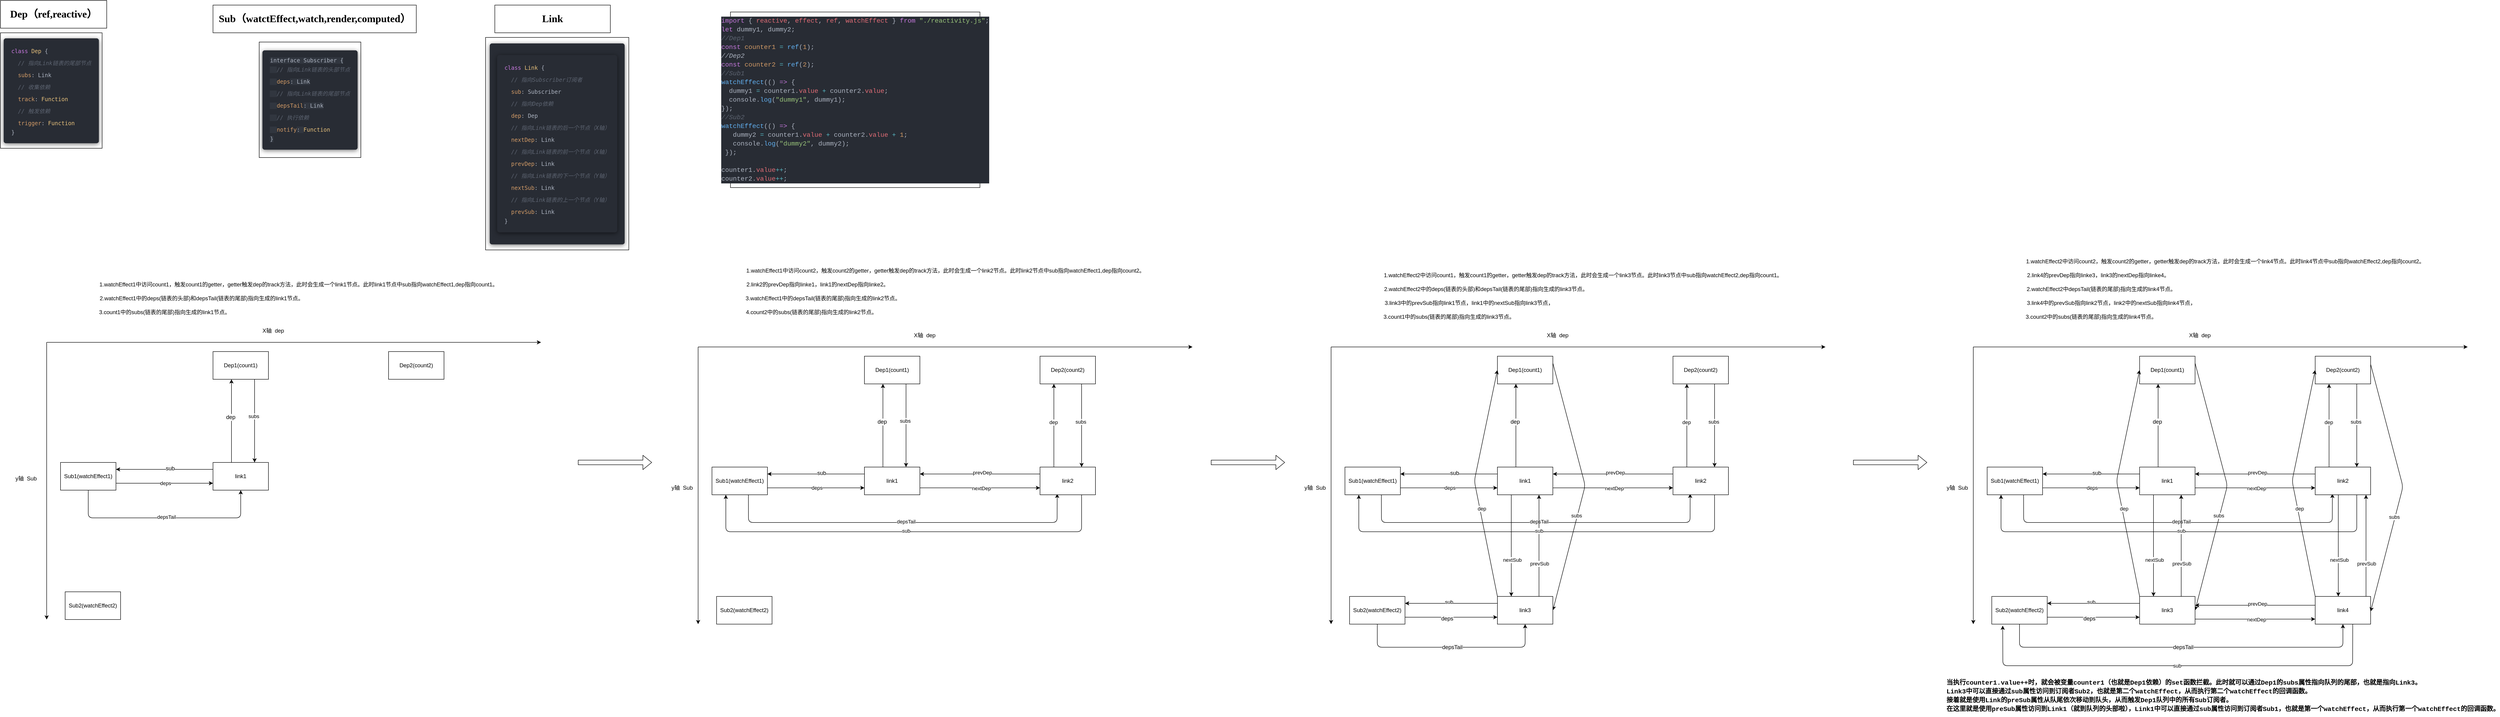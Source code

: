 <mxfile>
    <diagram id="yp6HfY-TQUkHBI3eNk6E" name="Page-1">
        <mxGraphModel dx="1394" dy="924" grid="1" gridSize="10" guides="1" tooltips="1" connect="1" arrows="1" fold="1" page="1" pageScale="1" pageWidth="10000" pageHeight="10000" math="0" shadow="0">
            <root>
                <mxCell id="0"/>
                <mxCell id="1" parent="0"/>
                <mxCell id="5" value="&lt;span style=&quot;color: rgb(0, 0, 0); font-family: Optima, &amp;quot;Microsoft YaHei&amp;quot;, PingFangSC-regular, serif; font-size: 22px; font-weight: 700; text-align: left; background-color: rgb(255, 255, 255);&quot;&gt;Dep（ref,reactive）&lt;/span&gt;" style="rounded=0;whiteSpace=wrap;html=1;" vertex="1" parent="1">
                    <mxGeometry x="80" y="10" width="230" height="60" as="geometry"/>
                </mxCell>
                <mxCell id="7" value="&lt;pre style=&quot;-webkit-tap-highlight-color: transparent; margin-top: 10px; margin-bottom: 10px; padding: 0px; outline: 0px; max-width: 100%; box-shadow: rgba(0, 0, 0, 0.55) 0px 2px 10px; color: rgb(163, 163, 163); font-size: 16px; text-align: left; background-color: rgb(25, 25, 25); border-radius: 5px; box-sizing: border-box !important; overflow-wrap: break-word !important;&quot; class=&quot;js_darkmode__145&quot; data-tool=&quot;mdnice编辑器&quot;&gt;&lt;code style=&quot;-webkit-tap-highlight-color: transparent; margin: 0px; padding: 15px 16px 16px; outline: 0px; max-width: 100%; background: rgb(40, 44, 52); overflow-x: auto; color: rgb(171, 178, 191); border-radius: 5px; display: -webkit-box; font-family: Consolas, Monaco, Menlo, monospace; font-size: 12px; box-sizing: border-box !important; overflow-wrap: break-word !important;&quot; class=&quot;js_darkmode__147&quot;&gt;&lt;span style=&quot;-webkit-tap-highlight-color: transparent; margin: 0px; padding: 0px; outline: 0px; max-width: 100%; box-sizing: border-box !important; overflow-wrap: break-word !important; line-height: 26px;&quot;&gt;&lt;span style=&quot;-webkit-tap-highlight-color: transparent; margin: 0px; padding: 0px; outline: 0px; max-width: 100%; color: rgb(198, 120, 221); line-height: 26px; box-sizing: border-box !important; overflow-wrap: break-word !important;&quot;&gt;class&lt;/span&gt;&amp;nbsp;&lt;span style=&quot;-webkit-tap-highlight-color: transparent; margin: 0px; padding: 0px; outline: 0px; max-width: 100%; color: rgb(230, 192, 123); line-height: 26px; box-sizing: border-box !important; overflow-wrap: break-word !important;&quot;&gt;Dep&lt;/span&gt;&amp;nbsp;&lt;/span&gt;{&lt;br style=&quot;-webkit-tap-highlight-color: transparent; margin: 0px; padding: 0px; outline: 0px; max-width: 100%; box-sizing: border-box !important; overflow-wrap: break-word !important;&quot;&gt;&amp;nbsp;&amp;nbsp;&lt;span style=&quot;-webkit-tap-highlight-color: transparent; margin: 0px; padding: 0px; outline: 0px; max-width: 100%; color: rgb(92, 99, 112); font-style: italic; line-height: 26px; box-sizing: border-box !important; overflow-wrap: break-word !important;&quot; class=&quot;js_darkmode__148&quot;&gt;//&amp;nbsp;指向Link链表的尾部节点&lt;/span&gt;&lt;br style=&quot;-webkit-tap-highlight-color: transparent; margin: 0px; padding: 0px; outline: 0px; max-width: 100%; box-sizing: border-box !important; overflow-wrap: break-word !important;&quot;&gt;&amp;nbsp;&amp;nbsp;&lt;span style=&quot;-webkit-tap-highlight-color: transparent; margin: 0px; padding: 0px; outline: 0px; max-width: 100%; color: rgb(209, 154, 102); line-height: 26px; box-sizing: border-box !important; overflow-wrap: break-word !important;&quot;&gt;subs&lt;/span&gt;:&amp;nbsp;Link&lt;br style=&quot;-webkit-tap-highlight-color: transparent; margin: 0px; padding: 0px; outline: 0px; max-width: 100%; box-sizing: border-box !important; overflow-wrap: break-word !important;&quot;&gt;&amp;nbsp;&amp;nbsp;&lt;span style=&quot;-webkit-tap-highlight-color: transparent; margin: 0px; padding: 0px; outline: 0px; max-width: 100%; color: rgb(92, 99, 112); font-style: italic; line-height: 26px; box-sizing: border-box !important; overflow-wrap: break-word !important;&quot; class=&quot;js_darkmode__149&quot;&gt;//&amp;nbsp;收集依赖&lt;/span&gt;&lt;br style=&quot;-webkit-tap-highlight-color: transparent; margin: 0px; padding: 0px; outline: 0px; max-width: 100%; box-sizing: border-box !important; overflow-wrap: break-word !important;&quot;&gt;&amp;nbsp;&amp;nbsp;&lt;span style=&quot;-webkit-tap-highlight-color: transparent; margin: 0px; padding: 0px; outline: 0px; max-width: 100%; color: rgb(209, 154, 102); line-height: 26px; box-sizing: border-box !important; overflow-wrap: break-word !important;&quot;&gt;track&lt;/span&gt;:&amp;nbsp;&lt;span style=&quot;-webkit-tap-highlight-color: transparent; margin: 0px; padding: 0px; outline: 0px; max-width: 100%; color: rgb(230, 192, 123); line-height: 26px; box-sizing: border-box !important; overflow-wrap: break-word !important;&quot;&gt;Function&lt;/span&gt;&lt;br style=&quot;-webkit-tap-highlight-color: transparent; margin: 0px; padding: 0px; outline: 0px; max-width: 100%; box-sizing: border-box !important; overflow-wrap: break-word !important;&quot;&gt;&amp;nbsp;&amp;nbsp;&lt;span style=&quot;-webkit-tap-highlight-color: transparent; margin: 0px; padding: 0px; outline: 0px; max-width: 100%; color: rgb(92, 99, 112); font-style: italic; line-height: 26px; box-sizing: border-box !important; overflow-wrap: break-word !important;&quot; class=&quot;js_darkmode__150&quot;&gt;//&amp;nbsp;触发依赖&lt;/span&gt;&lt;br style=&quot;-webkit-tap-highlight-color: transparent; margin: 0px; padding: 0px; outline: 0px; max-width: 100%; box-sizing: border-box !important; overflow-wrap: break-word !important;&quot;&gt;&amp;nbsp;&amp;nbsp;&lt;span style=&quot;-webkit-tap-highlight-color: transparent; margin: 0px; padding: 0px; outline: 0px; max-width: 100%; color: rgb(209, 154, 102); line-height: 26px; box-sizing: border-box !important; overflow-wrap: break-word !important;&quot;&gt;trigger&lt;/span&gt;:&amp;nbsp;&lt;span style=&quot;-webkit-tap-highlight-color: transparent; margin: 0px; padding: 0px; outline: 0px; max-width: 100%; color: rgb(230, 192, 123); line-height: 26px; box-sizing: border-box !important; overflow-wrap: break-word !important;&quot;&gt;Function&lt;/span&gt;&lt;br style=&quot;-webkit-tap-highlight-color: transparent; margin: 0px; padding: 0px; outline: 0px; max-width: 100%; box-sizing: border-box !important; overflow-wrap: break-word !important;&quot;&gt;}&lt;/code&gt;&lt;/pre&gt;" style="rounded=0;whiteSpace=wrap;html=1;strokeColor=default;" vertex="1" parent="1">
                    <mxGeometry x="80" y="80" width="220" height="250" as="geometry"/>
                </mxCell>
                <mxCell id="8" value="&lt;span style=&quot;color: rgb(0, 0, 0); font-family: Optima, &amp;quot;Microsoft YaHei&amp;quot;, PingFangSC-regular, serif; font-size: 22px; font-weight: 700; text-align: left; background-color: rgb(255, 255, 255);&quot;&gt;Sub（watctEffect,watch,render,computed）&lt;/span&gt;" style="rounded=0;whiteSpace=wrap;html=1;" vertex="1" parent="1">
                    <mxGeometry x="540" y="20" width="440" height="60" as="geometry"/>
                </mxCell>
                <mxCell id="11" value="&lt;pre style=&quot;-webkit-tap-highlight-color: transparent; margin-top: 10px; margin-bottom: 10px; padding: 0px; outline: 0px; max-width: 100%; box-shadow: rgba(0, 0, 0, 0.55) 0px 2px 10px; color: rgb(163, 163, 163); font-size: 16px; text-align: left; background-color: rgb(25, 25, 25); border-radius: 5px; box-sizing: border-box !important; overflow-wrap: break-word !important;&quot; class=&quot;js_darkmode__145&quot; data-tool=&quot;mdnice编辑器&quot;&gt;&lt;code style=&quot;-webkit-tap-highlight-color: transparent; margin: 0px; padding: 15px 16px 16px; outline: 0px; max-width: 100%; background: rgb(40, 44, 52); overflow-x: auto; color: rgb(171, 178, 191); border-radius: 5px; display: -webkit-box; font-family: Consolas, Monaco, Menlo, monospace; font-size: 12px; box-sizing: border-box !important; overflow-wrap: break-word !important;&quot; class=&quot;js_darkmode__147&quot;&gt;&lt;span style=&quot;color: rgb(171, 178, 191); background-color: rgb(49, 54, 63);&quot;&gt;interface&amp;nbsp;Subscriber&amp;nbsp;{&lt;/span&gt;&lt;br style=&quot;-webkit-tap-highlight-color: transparent; margin: 0px; padding: 0px; outline: 0px; max-width: 100%; color: rgb(171, 178, 191); box-sizing: border-box !important; overflow-wrap: break-word !important;&quot;&gt;&lt;span style=&quot;color: rgb(171, 178, 191); background-color: rgb(49, 54, 63);&quot;&gt;&amp;nbsp;&amp;nbsp;&lt;/span&gt;&lt;span style=&quot;-webkit-tap-highlight-color: transparent; margin: 0px; padding: 0px; outline: 0px; max-width: 100%; color: rgb(92, 99, 112); font-style: italic; line-height: 26px; box-sizing: border-box !important; overflow-wrap: break-word !important;&quot; class=&quot;js_darkmode__172&quot;&gt;//&amp;nbsp;指向Link链表的头部节点&lt;/span&gt;&lt;br style=&quot;-webkit-tap-highlight-color: transparent; margin: 0px; padding: 0px; outline: 0px; max-width: 100%; color: rgb(171, 178, 191); box-sizing: border-box !important; overflow-wrap: break-word !important;&quot;&gt;&lt;span style=&quot;color: rgb(171, 178, 191); background-color: rgb(49, 54, 63);&quot;&gt;&amp;nbsp;&amp;nbsp;&lt;/span&gt;&lt;span style=&quot;-webkit-tap-highlight-color: transparent; margin: 0px; padding: 0px; outline: 0px; max-width: 100%; color: rgb(209, 154, 102); line-height: 26px; box-sizing: border-box !important; overflow-wrap: break-word !important;&quot;&gt;deps&lt;/span&gt;&lt;span style=&quot;color: rgb(171, 178, 191); background-color: rgb(49, 54, 63);&quot;&gt;:&amp;nbsp;Link&lt;/span&gt;&lt;br style=&quot;-webkit-tap-highlight-color: transparent; margin: 0px; padding: 0px; outline: 0px; max-width: 100%; color: rgb(171, 178, 191); box-sizing: border-box !important; overflow-wrap: break-word !important;&quot;&gt;&lt;span style=&quot;color: rgb(171, 178, 191); background-color: rgb(49, 54, 63);&quot;&gt;&amp;nbsp;&amp;nbsp;&lt;/span&gt;&lt;span style=&quot;-webkit-tap-highlight-color: transparent; margin: 0px; padding: 0px; outline: 0px; max-width: 100%; color: rgb(92, 99, 112); font-style: italic; line-height: 26px; box-sizing: border-box !important; overflow-wrap: break-word !important;&quot; class=&quot;js_darkmode__173&quot;&gt;//&amp;nbsp;指向Link链表的尾部节点&lt;/span&gt;&lt;br style=&quot;-webkit-tap-highlight-color: transparent; margin: 0px; padding: 0px; outline: 0px; max-width: 100%; color: rgb(171, 178, 191); box-sizing: border-box !important; overflow-wrap: break-word !important;&quot;&gt;&lt;span style=&quot;color: rgb(171, 178, 191); background-color: rgb(49, 54, 63);&quot;&gt;&amp;nbsp;&amp;nbsp;&lt;/span&gt;&lt;span style=&quot;-webkit-tap-highlight-color: transparent; margin: 0px; padding: 0px; outline: 0px; max-width: 100%; color: rgb(209, 154, 102); line-height: 26px; box-sizing: border-box !important; overflow-wrap: break-word !important;&quot;&gt;depsTail&lt;/span&gt;&lt;span style=&quot;color: rgb(171, 178, 191); background-color: rgb(49, 54, 63);&quot;&gt;:&amp;nbsp;Link&lt;/span&gt;&lt;br style=&quot;-webkit-tap-highlight-color: transparent; margin: 0px; padding: 0px; outline: 0px; max-width: 100%; color: rgb(171, 178, 191); box-sizing: border-box !important; overflow-wrap: break-word !important;&quot;&gt;&lt;span style=&quot;color: rgb(171, 178, 191); background-color: rgb(49, 54, 63);&quot;&gt;&amp;nbsp;&amp;nbsp;&lt;/span&gt;&lt;span style=&quot;-webkit-tap-highlight-color: transparent; margin: 0px; padding: 0px; outline: 0px; max-width: 100%; color: rgb(92, 99, 112); font-style: italic; line-height: 26px; box-sizing: border-box !important; overflow-wrap: break-word !important;&quot; class=&quot;js_darkmode__174&quot;&gt;//&amp;nbsp;执行依赖&lt;/span&gt;&lt;br style=&quot;-webkit-tap-highlight-color: transparent; margin: 0px; padding: 0px; outline: 0px; max-width: 100%; color: rgb(171, 178, 191); box-sizing: border-box !important; overflow-wrap: break-word !important;&quot;&gt;&lt;span style=&quot;color: rgb(171, 178, 191); background-color: rgb(49, 54, 63);&quot;&gt;&amp;nbsp;&amp;nbsp;&lt;/span&gt;&lt;span style=&quot;-webkit-tap-highlight-color: transparent; margin: 0px; padding: 0px; outline: 0px; max-width: 100%; color: rgb(209, 154, 102); line-height: 26px; box-sizing: border-box !important; overflow-wrap: break-word !important;&quot;&gt;notify&lt;/span&gt;&lt;span style=&quot;color: rgb(171, 178, 191); background-color: rgb(49, 54, 63);&quot;&gt;:&amp;nbsp;&lt;/span&gt;&lt;span style=&quot;-webkit-tap-highlight-color: transparent; margin: 0px; padding: 0px; outline: 0px; max-width: 100%; color: rgb(230, 192, 123); line-height: 26px; box-sizing: border-box !important; overflow-wrap: break-word !important;&quot;&gt;Function&lt;/span&gt;&lt;br style=&quot;-webkit-tap-highlight-color: transparent; margin: 0px; padding: 0px; outline: 0px; max-width: 100%; color: rgb(171, 178, 191); box-sizing: border-box !important; overflow-wrap: break-word !important;&quot;&gt;&lt;span style=&quot;color: rgb(171, 178, 191); background-color: rgb(49, 54, 63);&quot;&gt;}&lt;/span&gt;&lt;/code&gt;&lt;/pre&gt;" style="rounded=0;whiteSpace=wrap;html=1;strokeColor=default;" vertex="1" parent="1">
                    <mxGeometry x="640" y="100" width="220" height="250" as="geometry"/>
                </mxCell>
                <mxCell id="12" value="&lt;span style=&quot;color: rgb(0, 0, 0); font-family: Optima, &amp;quot;Microsoft YaHei&amp;quot;, PingFangSC-regular, serif; font-size: 22px; font-weight: 700; text-align: left; background-color: rgb(255, 255, 255);&quot;&gt;Link&lt;/span&gt;" style="rounded=0;whiteSpace=wrap;html=1;" vertex="1" parent="1">
                    <mxGeometry x="1150" y="20" width="250" height="60" as="geometry"/>
                </mxCell>
                <mxCell id="15" value="&lt;pre style=&quot;-webkit-tap-highlight-color: transparent; margin-top: 10px; margin-bottom: 10px; padding: 0px; outline: 0px; max-width: 100%; box-shadow: rgba(0, 0, 0, 0.55) 0px 2px 10px; color: rgb(163, 163, 163); font-size: 16px; text-align: left; background-color: rgb(25, 25, 25); border-radius: 5px; box-sizing: border-box !important; overflow-wrap: break-word !important;&quot; class=&quot;js_darkmode__145&quot; data-tool=&quot;mdnice编辑器&quot;&gt;&lt;code style=&quot;-webkit-tap-highlight-color: transparent; margin: 0px; padding: 15px 16px 16px; outline: 0px; max-width: 100%; background: rgb(40, 44, 52); overflow-x: auto; color: rgb(171, 178, 191); border-radius: 5px; display: -webkit-box; font-family: Consolas, Monaco, Menlo, monospace; font-size: 12px; box-sizing: border-box !important; overflow-wrap: break-word !important;&quot; class=&quot;js_darkmode__147&quot;&gt;&lt;pre style=&quot;-webkit-tap-highlight-color: transparent; margin-top: 10px; margin-bottom: 10px; padding: 0px; outline: 0px; max-width: 100%; box-shadow: rgba(0, 0, 0, 0.55) 0px 2px 10px; color: rgb(163, 163, 163); font-size: 16px; background-color: rgb(25, 25, 25); border-radius: 5px; box-sizing: border-box !important; overflow-wrap: break-word !important;&quot; class=&quot;js_darkmode__193&quot; data-tool=&quot;mdnice编辑器&quot;&gt;&lt;code style=&quot;-webkit-tap-highlight-color: transparent; margin: 0px; padding: 15px 16px 16px; outline: 0px; max-width: 100%; background: rgb(40, 44, 52); overflow-x: auto; color: rgb(171, 178, 191); border-radius: 5px; display: -webkit-box; font-family: Consolas, Monaco, Menlo, monospace; font-size: 12px; box-sizing: border-box !important; overflow-wrap: break-word !important;&quot; class=&quot;js_darkmode__195&quot;&gt;&lt;span style=&quot;-webkit-tap-highlight-color: transparent; margin: 0px; padding: 0px; outline: 0px; max-width: 100%; box-sizing: border-box !important; overflow-wrap: break-word !important; line-height: 26px;&quot;&gt;&lt;span style=&quot;-webkit-tap-highlight-color: transparent; margin: 0px; padding: 0px; outline: 0px; max-width: 100%; color: rgb(198, 120, 221); line-height: 26px; box-sizing: border-box !important; overflow-wrap: break-word !important;&quot;&gt;class&lt;/span&gt;&amp;nbsp;&lt;span style=&quot;-webkit-tap-highlight-color: transparent; margin: 0px; padding: 0px; outline: 0px; max-width: 100%; color: rgb(230, 192, 123); line-height: 26px; box-sizing: border-box !important; overflow-wrap: break-word !important;&quot;&gt;Link&lt;/span&gt;&amp;nbsp;&lt;/span&gt;{&lt;br style=&quot;-webkit-tap-highlight-color: transparent; margin: 0px; padding: 0px; outline: 0px; max-width: 100%; box-sizing: border-box !important; overflow-wrap: break-word !important;&quot;&gt;&amp;nbsp;&amp;nbsp;&lt;span style=&quot;-webkit-tap-highlight-color: transparent; margin: 0px; padding: 0px; outline: 0px; max-width: 100%; color: rgb(92, 99, 112); font-style: italic; line-height: 26px; box-sizing: border-box !important; overflow-wrap: break-word !important;&quot; class=&quot;js_darkmode__196&quot;&gt;//&amp;nbsp;指向Subscriber订阅者&lt;/span&gt;&lt;br style=&quot;-webkit-tap-highlight-color: transparent; margin: 0px; padding: 0px; outline: 0px; max-width: 100%; box-sizing: border-box !important; overflow-wrap: break-word !important;&quot;&gt;&amp;nbsp;&amp;nbsp;&lt;span style=&quot;-webkit-tap-highlight-color: transparent; margin: 0px; padding: 0px; outline: 0px; max-width: 100%; color: rgb(209, 154, 102); line-height: 26px; box-sizing: border-box !important; overflow-wrap: break-word !important;&quot;&gt;sub&lt;/span&gt;:&amp;nbsp;Subscriber&lt;br style=&quot;-webkit-tap-highlight-color: transparent; margin: 0px; padding: 0px; outline: 0px; max-width: 100%; box-sizing: border-box !important; overflow-wrap: break-word !important;&quot;&gt;&amp;nbsp;&amp;nbsp;&lt;span style=&quot;-webkit-tap-highlight-color: transparent; margin: 0px; padding: 0px; outline: 0px; max-width: 100%; color: rgb(92, 99, 112); font-style: italic; line-height: 26px; box-sizing: border-box !important; overflow-wrap: break-word !important;&quot; class=&quot;js_darkmode__197&quot;&gt;//&amp;nbsp;指向Dep依赖&lt;/span&gt;&lt;br style=&quot;-webkit-tap-highlight-color: transparent; margin: 0px; padding: 0px; outline: 0px; max-width: 100%; box-sizing: border-box !important; overflow-wrap: break-word !important;&quot;&gt;&amp;nbsp;&amp;nbsp;&lt;span style=&quot;-webkit-tap-highlight-color: transparent; margin: 0px; padding: 0px; outline: 0px; max-width: 100%; color: rgb(209, 154, 102); line-height: 26px; box-sizing: border-box !important; overflow-wrap: break-word !important;&quot;&gt;dep&lt;/span&gt;:&amp;nbsp;Dep&lt;br style=&quot;-webkit-tap-highlight-color: transparent; margin: 0px; padding: 0px; outline: 0px; max-width: 100%; box-sizing: border-box !important; overflow-wrap: break-word !important;&quot;&gt;&amp;nbsp;&amp;nbsp;&lt;span style=&quot;-webkit-tap-highlight-color: transparent; margin: 0px; padding: 0px; outline: 0px; max-width: 100%; color: rgb(92, 99, 112); font-style: italic; line-height: 26px; box-sizing: border-box !important; overflow-wrap: break-word !important;&quot; class=&quot;js_darkmode__198&quot;&gt;//&amp;nbsp;指向Link链表的后一个节点（X轴）&lt;/span&gt;&lt;br style=&quot;-webkit-tap-highlight-color: transparent; margin: 0px; padding: 0px; outline: 0px; max-width: 100%; box-sizing: border-box !important; overflow-wrap: break-word !important;&quot;&gt;&amp;nbsp;&amp;nbsp;&lt;span style=&quot;-webkit-tap-highlight-color: transparent; margin: 0px; padding: 0px; outline: 0px; max-width: 100%; color: rgb(209, 154, 102); line-height: 26px; box-sizing: border-box !important; overflow-wrap: break-word !important;&quot;&gt;nextDep&lt;/span&gt;:&amp;nbsp;Link&lt;br style=&quot;-webkit-tap-highlight-color: transparent; margin: 0px; padding: 0px; outline: 0px; max-width: 100%; box-sizing: border-box !important; overflow-wrap: break-word !important;&quot;&gt;&amp;nbsp;&amp;nbsp;&lt;span style=&quot;-webkit-tap-highlight-color: transparent; margin: 0px; padding: 0px; outline: 0px; max-width: 100%; color: rgb(92, 99, 112); font-style: italic; line-height: 26px; box-sizing: border-box !important; overflow-wrap: break-word !important;&quot; class=&quot;js_darkmode__199&quot;&gt;//&amp;nbsp;指向Link链表的前一个节点（X轴）&lt;/span&gt;&lt;br style=&quot;-webkit-tap-highlight-color: transparent; margin: 0px; padding: 0px; outline: 0px; max-width: 100%; box-sizing: border-box !important; overflow-wrap: break-word !important;&quot;&gt;&amp;nbsp;&amp;nbsp;&lt;span style=&quot;-webkit-tap-highlight-color: transparent; margin: 0px; padding: 0px; outline: 0px; max-width: 100%; color: rgb(209, 154, 102); line-height: 26px; box-sizing: border-box !important; overflow-wrap: break-word !important;&quot;&gt;prevDep&lt;/span&gt;:&amp;nbsp;Link&lt;br style=&quot;-webkit-tap-highlight-color: transparent; margin: 0px; padding: 0px; outline: 0px; max-width: 100%; box-sizing: border-box !important; overflow-wrap: break-word !important;&quot;&gt;&amp;nbsp;&amp;nbsp;&lt;span style=&quot;-webkit-tap-highlight-color: transparent; margin: 0px; padding: 0px; outline: 0px; max-width: 100%; color: rgb(92, 99, 112); font-style: italic; line-height: 26px; box-sizing: border-box !important; overflow-wrap: break-word !important;&quot; class=&quot;js_darkmode__200&quot;&gt;//&amp;nbsp;指向Link链表的下一个节点（Y轴）&lt;/span&gt;&lt;br style=&quot;-webkit-tap-highlight-color: transparent; margin: 0px; padding: 0px; outline: 0px; max-width: 100%; box-sizing: border-box !important; overflow-wrap: break-word !important;&quot;&gt;&amp;nbsp;&amp;nbsp;&lt;span style=&quot;-webkit-tap-highlight-color: transparent; margin: 0px; padding: 0px; outline: 0px; max-width: 100%; color: rgb(209, 154, 102); line-height: 26px; box-sizing: border-box !important; overflow-wrap: break-word !important;&quot;&gt;nextSub&lt;/span&gt;:&amp;nbsp;Link&lt;br style=&quot;-webkit-tap-highlight-color: transparent; margin: 0px; padding: 0px; outline: 0px; max-width: 100%; box-sizing: border-box !important; overflow-wrap: break-word !important;&quot;&gt;&amp;nbsp;&amp;nbsp;&lt;span style=&quot;-webkit-tap-highlight-color: transparent; margin: 0px; padding: 0px; outline: 0px; max-width: 100%; color: rgb(92, 99, 112); font-style: italic; line-height: 26px; box-sizing: border-box !important; overflow-wrap: break-word !important;&quot; class=&quot;js_darkmode__201&quot;&gt;//&amp;nbsp;指向Link链表的上一个节点（Y轴）&lt;/span&gt;&lt;br style=&quot;-webkit-tap-highlight-color: transparent; margin: 0px; padding: 0px; outline: 0px; max-width: 100%; box-sizing: border-box !important; overflow-wrap: break-word !important;&quot;&gt;&amp;nbsp;&amp;nbsp;&lt;span style=&quot;-webkit-tap-highlight-color: transparent; margin: 0px; padding: 0px; outline: 0px; max-width: 100%; color: rgb(209, 154, 102); line-height: 26px; box-sizing: border-box !important; overflow-wrap: break-word !important;&quot;&gt;prevSub&lt;/span&gt;:&amp;nbsp;Link&lt;br style=&quot;-webkit-tap-highlight-color: transparent; margin: 0px; padding: 0px; outline: 0px; max-width: 100%; box-sizing: border-box !important; overflow-wrap: break-word !important;&quot;&gt;}&lt;/code&gt;&lt;/pre&gt;&lt;/code&gt;&lt;/pre&gt;" style="rounded=0;whiteSpace=wrap;html=1;strokeColor=default;" vertex="1" parent="1">
                    <mxGeometry x="1130" y="90" width="310" height="460" as="geometry"/>
                </mxCell>
                <mxCell id="17" value="&lt;div style=&quot;background-color: rgb(40, 44, 52); line-height: 19px; color: rgb(171, 178, 191);&quot;&gt;&lt;div style=&quot;color: light-dark(rgb(171, 178, 191), rgb(79, 85, 96)); font-family: Consolas, &amp;quot;Courier New&amp;quot;, monospace; font-size: 14px; white-space: pre; text-align: left;&quot;&gt;&lt;span style=&quot;color: rgb(198, 120, 221);&quot;&gt;import&lt;/span&gt;&lt;span style=&quot;color: rgb(171, 178, 191);&quot;&gt; { &lt;/span&gt;&lt;span style=&quot;color: rgb(224, 108, 117);&quot;&gt;reactive&lt;/span&gt;&lt;span style=&quot;color: rgb(171, 178, 191);&quot;&gt;, &lt;/span&gt;&lt;span style=&quot;color: rgb(224, 108, 117);&quot;&gt;effect&lt;/span&gt;&lt;span style=&quot;color: rgb(171, 178, 191);&quot;&gt;, &lt;/span&gt;&lt;span style=&quot;color: rgb(224, 108, 117);&quot;&gt;ref&lt;/span&gt;&lt;span style=&quot;color: rgb(171, 178, 191);&quot;&gt;, &lt;/span&gt;&lt;span style=&quot;color: rgb(224, 108, 117);&quot;&gt;watchEffect&lt;/span&gt;&lt;span style=&quot;color: rgb(171, 178, 191);&quot;&gt; } &lt;/span&gt;&lt;span style=&quot;color: rgb(198, 120, 221);&quot;&gt;from&lt;/span&gt;&lt;span style=&quot;color: rgb(171, 178, 191);&quot;&gt; &lt;/span&gt;&lt;span style=&quot;color: rgb(152, 195, 121);&quot;&gt;&quot;./reactivity.js&quot;&lt;/span&gt;&lt;span style=&quot;color: rgb(171, 178, 191);&quot;&gt;;&lt;/span&gt;&lt;/div&gt;&lt;div style=&quot;color: light-dark(rgb(171, 178, 191), rgb(79, 85, 96)); font-family: Consolas, &amp;quot;Courier New&amp;quot;, monospace; font-size: 14px; white-space: pre; text-align: left;&quot;&gt;&lt;span style=&quot;color: rgb(198, 120, 221);&quot;&gt;let&lt;/span&gt;&lt;span style=&quot;color: rgb(171, 178, 191);&quot;&gt; dummy1, dummy2;&lt;/span&gt;&lt;/div&gt;&lt;div style=&quot;color: light-dark(rgb(171, 178, 191), rgb(79, 85, 96)); font-family: Consolas, &amp;quot;Courier New&amp;quot;, monospace; font-size: 14px; white-space: pre; text-align: left;&quot;&gt;&lt;span style=&quot;color: rgb(92, 99, 112); font-style: italic;&quot;&gt;//Dep1&lt;/span&gt;&lt;/div&gt;&lt;div style=&quot;color: light-dark(rgb(171, 178, 191), rgb(79, 85, 96)); font-family: Consolas, &amp;quot;Courier New&amp;quot;, monospace; font-size: 14px; white-space: pre; text-align: left;&quot;&gt;&lt;span style=&quot;color: rgb(198, 120, 221);&quot;&gt;const&lt;/span&gt;&lt;span style=&quot;color: rgb(171, 178, 191);&quot;&gt; &lt;/span&gt;&lt;span style=&quot;color: rgb(209, 154, 102);&quot;&gt;counter1&lt;/span&gt;&lt;span style=&quot;color: rgb(171, 178, 191);&quot;&gt; &lt;/span&gt;&lt;span style=&quot;color: rgb(86, 182, 194);&quot;&gt;=&lt;/span&gt;&lt;span style=&quot;color: rgb(171, 178, 191);&quot;&gt; &lt;/span&gt;&lt;span style=&quot;color: rgb(97, 175, 239);&quot;&gt;ref&lt;/span&gt;&lt;span style=&quot;color: rgb(171, 178, 191);&quot;&gt;(&lt;/span&gt;&lt;span style=&quot;color: rgb(209, 154, 102);&quot;&gt;1&lt;/span&gt;&lt;span style=&quot;color: rgb(171, 178, 191);&quot;&gt;);&lt;/span&gt;&lt;/div&gt;&lt;div style=&quot;color: light-dark(rgb(171, 178, 191), rgb(79, 85, 96)); font-family: Consolas, &amp;quot;Courier New&amp;quot;, monospace; font-size: 14px; white-space: pre; text-align: left;&quot;&gt;&lt;span style=&quot;font-style: italic; background-color: light-dark(rgb(40, 44, 52), rgb(196, 200, 207));&quot;&gt;//Dep2&lt;/span&gt;&lt;/div&gt;&lt;div style=&quot;color: light-dark(rgb(171, 178, 191), rgb(79, 85, 96)); font-family: Consolas, &amp;quot;Courier New&amp;quot;, monospace; font-size: 14px; white-space: pre; text-align: left;&quot;&gt;&lt;span style=&quot;color: rgb(198, 120, 221);&quot;&gt;const&lt;/span&gt;&lt;span style=&quot;color: rgb(171, 178, 191);&quot;&gt; &lt;/span&gt;&lt;span style=&quot;color: rgb(209, 154, 102);&quot;&gt;counter2&lt;/span&gt;&lt;span style=&quot;color: rgb(171, 178, 191);&quot;&gt; &lt;/span&gt;&lt;span style=&quot;color: rgb(86, 182, 194);&quot;&gt;=&lt;/span&gt;&lt;span style=&quot;color: rgb(171, 178, 191);&quot;&gt; &lt;/span&gt;&lt;span style=&quot;color: rgb(97, 175, 239);&quot;&gt;ref&lt;/span&gt;&lt;span style=&quot;color: rgb(171, 178, 191);&quot;&gt;(&lt;/span&gt;&lt;span style=&quot;color: rgb(209, 154, 102);&quot;&gt;2&lt;/span&gt;&lt;span style=&quot;color: rgb(171, 178, 191);&quot;&gt;);&lt;/span&gt;&lt;/div&gt;&lt;div style=&quot;color: light-dark(rgb(171, 178, 191), rgb(79, 85, 96)); font-family: Consolas, &amp;quot;Courier New&amp;quot;, monospace; font-size: 14px; white-space: pre; text-align: left;&quot;&gt;&lt;span style=&quot;color: rgb(92, 99, 112); font-style: italic;&quot;&gt;//Sub1&lt;/span&gt;&lt;/div&gt;&lt;div style=&quot;color: light-dark(rgb(171, 178, 191), rgb(79, 85, 96)); font-family: Consolas, &amp;quot;Courier New&amp;quot;, monospace; font-size: 14px; white-space: pre; text-align: left;&quot;&gt;&lt;span style=&quot;color: rgb(97, 175, 239);&quot;&gt;watchEffect&lt;/span&gt;&lt;span style=&quot;color: rgb(171, 178, 191);&quot;&gt;(() &lt;/span&gt;&lt;span style=&quot;color: rgb(198, 120, 221);&quot;&gt;=&amp;gt;&lt;/span&gt;&lt;span style=&quot;color: rgb(171, 178, 191);&quot;&gt; {&lt;/span&gt;&lt;/div&gt;&lt;div style=&quot;text-align: left; color: light-dark(rgb(171, 178, 191), rgb(79, 85, 96)); font-family: Consolas, &amp;quot;Courier New&amp;quot;, monospace; font-size: 14px; white-space: pre;&quot;&gt;&lt;span style=&quot;color: rgb(171, 178, 191);&quot;&gt;&amp;nbsp; dummy1 &lt;/span&gt;&lt;span style=&quot;color: rgb(86, 182, 194);&quot;&gt;=&lt;/span&gt;&lt;span style=&quot;color: rgb(171, 178, 191);&quot;&gt; counter1.&lt;/span&gt;&lt;span style=&quot;color: rgb(224, 108, 117);&quot;&gt;value&lt;/span&gt;&lt;span style=&quot;color: rgb(171, 178, 191);&quot;&gt; &lt;/span&gt;&lt;span style=&quot;color: rgb(86, 182, 194);&quot;&gt;+&lt;/span&gt;&lt;span style=&quot;color: rgb(171, 178, 191);&quot;&gt; counter2.&lt;/span&gt;&lt;span style=&quot;color: rgb(224, 108, 117);&quot;&gt;value&lt;/span&gt;&lt;span style=&quot;color: rgb(171, 178, 191);&quot;&gt;;&lt;/span&gt;&lt;/div&gt;&lt;div style=&quot;text-align: left; color: light-dark(rgb(171, 178, 191), rgb(79, 85, 96)); font-family: Consolas, &amp;quot;Courier New&amp;quot;, monospace; font-size: 14px; white-space: pre;&quot;&gt;&lt;span style=&quot;color: rgb(171, 178, 191);&quot;&gt;&amp;nbsp; console.&lt;/span&gt;&lt;span style=&quot;color: rgb(97, 175, 239);&quot;&gt;log&lt;/span&gt;&lt;span style=&quot;color: rgb(171, 178, 191);&quot;&gt;(&lt;/span&gt;&lt;span style=&quot;color: rgb(152, 195, 121);&quot;&gt;&quot;dummy1&quot;&lt;/span&gt;&lt;span style=&quot;color: rgb(171, 178, 191);&quot;&gt;, dummy1);&lt;/span&gt;&lt;/div&gt;&lt;div style=&quot;text-align: left; color: light-dark(rgb(171, 178, 191), rgb(79, 85, 96)); font-family: Consolas, &amp;quot;Courier New&amp;quot;, monospace; font-size: 14px; white-space: pre;&quot;&gt;&lt;span style=&quot;color: rgb(171, 178, 191);&quot;&gt;});&lt;/span&gt;&lt;/div&gt;&lt;div style=&quot;text-align: left; color: light-dark(rgb(171, 178, 191), rgb(79, 85, 96)); font-family: Consolas, &amp;quot;Courier New&amp;quot;, monospace; font-size: 14px; white-space: pre;&quot;&gt;&lt;span style=&quot;color: rgb(92, 99, 112); font-style: italic;&quot;&gt;//Sub2&lt;/span&gt;&lt;/div&gt;&lt;div style=&quot;text-align: left; color: light-dark(rgb(171, 178, 191), rgb(79, 85, 96)); font-family: Consolas, &amp;quot;Courier New&amp;quot;, monospace; font-size: 14px; white-space: pre;&quot;&gt;&lt;span style=&quot;color: rgb(97, 175, 239);&quot;&gt;watchEffect&lt;/span&gt;&lt;span style=&quot;color: rgb(171, 178, 191);&quot;&gt;(() &lt;/span&gt;&lt;span style=&quot;color: rgb(198, 120, 221);&quot;&gt;=&amp;gt;&lt;/span&gt;&lt;span style=&quot;color: rgb(171, 178, 191);&quot;&gt; {&lt;/span&gt;&lt;/div&gt;&lt;div style=&quot;text-align: left; color: light-dark(rgb(171, 178, 191), rgb(79, 85, 96)); font-family: Consolas, &amp;quot;Courier New&amp;quot;, monospace; font-size: 14px; white-space: pre;&quot;&gt;&lt;span style=&quot;color: rgb(171, 178, 191);&quot;&gt;&amp;nbsp; &amp;nbsp;dummy2 &lt;/span&gt;&lt;span style=&quot;color: rgb(86, 182, 194);&quot;&gt;=&lt;/span&gt;&lt;span style=&quot;color: rgb(171, 178, 191);&quot;&gt; counter1.&lt;/span&gt;&lt;span style=&quot;color: rgb(224, 108, 117);&quot;&gt;value&lt;/span&gt;&lt;span style=&quot;color: rgb(171, 178, 191);&quot;&gt; &lt;/span&gt;&lt;span style=&quot;color: rgb(86, 182, 194);&quot;&gt;+&lt;/span&gt;&lt;span style=&quot;color: rgb(171, 178, 191);&quot;&gt; counter2.&lt;/span&gt;&lt;span style=&quot;color: rgb(224, 108, 117);&quot;&gt;value&lt;/span&gt;&lt;span style=&quot;color: rgb(171, 178, 191);&quot;&gt; &lt;/span&gt;&lt;span style=&quot;color: rgb(86, 182, 194);&quot;&gt;+&lt;/span&gt;&lt;span style=&quot;color: rgb(171, 178, 191);&quot;&gt; &lt;/span&gt;&lt;span style=&quot;color: rgb(209, 154, 102);&quot;&gt;1&lt;/span&gt;&lt;span style=&quot;color: rgb(171, 178, 191);&quot;&gt;;&lt;/span&gt;&lt;/div&gt;&lt;div style=&quot;text-align: left; color: light-dark(rgb(171, 178, 191), rgb(79, 85, 96)); font-family: Consolas, &amp;quot;Courier New&amp;quot;, monospace; font-size: 14px; white-space: pre;&quot;&gt;&lt;span style=&quot;color: rgb(171, 178, 191);&quot;&gt;&amp;nbsp; &amp;nbsp;console.&lt;/span&gt;&lt;span style=&quot;color: rgb(97, 175, 239);&quot;&gt;log&lt;/span&gt;&lt;span style=&quot;color: rgb(171, 178, 191);&quot;&gt;(&lt;/span&gt;&lt;span style=&quot;color: rgb(152, 195, 121);&quot;&gt;&quot;dummy2&quot;&lt;/span&gt;&lt;span style=&quot;color: rgb(171, 178, 191);&quot;&gt;, dummy2);&lt;/span&gt;&lt;/div&gt;&lt;div style=&quot;text-align: left; color: light-dark(rgb(171, 178, 191), rgb(79, 85, 96)); font-family: Consolas, &amp;quot;Courier New&amp;quot;, monospace; font-size: 14px; white-space: pre;&quot;&gt;&lt;span style=&quot;color: rgb(171, 178, 191);&quot;&gt;&amp;nbsp;});&lt;/span&gt;&lt;/div&gt;&lt;div style=&quot;text-align: left;&quot;&gt;&lt;br&gt;&lt;/div&gt;&lt;div style=&quot;text-align: left; color: light-dark(rgb(171, 178, 191), rgb(79, 85, 96)); font-family: Consolas, &amp;quot;Courier New&amp;quot;, monospace; font-size: 14px; white-space: pre;&quot;&gt;&lt;span style=&quot;color: rgb(171, 178, 191);&quot;&gt;counter1.&lt;/span&gt;&lt;span style=&quot;color: rgb(224, 108, 117);&quot;&gt;value&lt;/span&gt;&lt;span style=&quot;color: rgb(86, 182, 194);&quot;&gt;++&lt;/span&gt;&lt;span style=&quot;color: rgb(171, 178, 191);&quot;&gt;;&lt;/span&gt;&lt;/div&gt;&lt;div style=&quot;text-align: left; color: light-dark(rgb(171, 178, 191), rgb(79, 85, 96)); font-family: Consolas, &amp;quot;Courier New&amp;quot;, monospace; font-size: 14px; white-space: pre;&quot;&gt;&lt;span style=&quot;color: rgb(171, 178, 191);&quot;&gt;counter2.&lt;/span&gt;&lt;span style=&quot;color: rgb(224, 108, 117);&quot;&gt;value&lt;/span&gt;&lt;span style=&quot;color: rgb(86, 182, 194);&quot;&gt;++&lt;/span&gt;&lt;span style=&quot;color: rgb(171, 178, 191);&quot;&gt;;&lt;/span&gt;&lt;/div&gt;&lt;/div&gt;" style="whiteSpace=wrap;html=1;" vertex="1" parent="1">
                    <mxGeometry x="1660" y="35" width="540" height="380" as="geometry"/>
                </mxCell>
                <mxCell id="48" style="edgeStyle=none;html=1;exitX=0.75;exitY=1;exitDx=0;exitDy=0;entryX=0.75;entryY=0;entryDx=0;entryDy=0;" edge="1" parent="1" source="18" target="28">
                    <mxGeometry relative="1" as="geometry"/>
                </mxCell>
                <mxCell id="50" value="subs" style="edgeLabel;html=1;align=center;verticalAlign=middle;resizable=0;points=[];" vertex="1" connectable="0" parent="48">
                    <mxGeometry x="-0.135" y="-2" relative="1" as="geometry">
                        <mxPoint y="2" as="offset"/>
                    </mxGeometry>
                </mxCell>
                <mxCell id="18" value="Dep1(count1)" style="rounded=0;whiteSpace=wrap;html=1;" vertex="1" parent="1">
                    <mxGeometry x="540" y="770" width="120" height="60" as="geometry"/>
                </mxCell>
                <mxCell id="19" value="Dep2(count2)" style="rounded=0;whiteSpace=wrap;html=1;" vertex="1" parent="1">
                    <mxGeometry x="920" y="770" width="120" height="60" as="geometry"/>
                </mxCell>
                <mxCell id="41" style="edgeStyle=none;html=1;exitX=1;exitY=0.75;exitDx=0;exitDy=0;entryX=0;entryY=0.75;entryDx=0;entryDy=0;" edge="1" parent="1" source="20" target="28">
                    <mxGeometry relative="1" as="geometry"/>
                </mxCell>
                <mxCell id="42" value="deps" style="edgeLabel;html=1;align=center;verticalAlign=middle;resizable=0;points=[];" vertex="1" connectable="0" parent="41">
                    <mxGeometry x="0.018" relative="1" as="geometry">
                        <mxPoint as="offset"/>
                    </mxGeometry>
                </mxCell>
                <mxCell id="45" style="edgeStyle=none;html=1;exitX=0.5;exitY=1;exitDx=0;exitDy=0;entryX=0.5;entryY=1;entryDx=0;entryDy=0;" edge="1" parent="1" source="20" target="28">
                    <mxGeometry relative="1" as="geometry">
                        <Array as="points">
                            <mxPoint x="270" y="1130"/>
                            <mxPoint x="600" y="1130"/>
                        </Array>
                    </mxGeometry>
                </mxCell>
                <mxCell id="47" value="depsTail" style="edgeLabel;html=1;align=center;verticalAlign=middle;resizable=0;points=[];" vertex="1" connectable="0" parent="45">
                    <mxGeometry x="0.017" y="2" relative="1" as="geometry">
                        <mxPoint as="offset"/>
                    </mxGeometry>
                </mxCell>
                <mxCell id="20" value="Sub1(watchEffect1)" style="rounded=0;whiteSpace=wrap;html=1;" vertex="1" parent="1">
                    <mxGeometry x="210" y="1010" width="120" height="60" as="geometry"/>
                </mxCell>
                <mxCell id="21" value="Sub2(&lt;span style=&quot;color: rgb(0, 0, 0);&quot;&gt;watchEffect2&lt;/span&gt;)" style="rounded=0;whiteSpace=wrap;html=1;" vertex="1" parent="1">
                    <mxGeometry x="220" y="1290" width="120" height="60" as="geometry"/>
                </mxCell>
                <mxCell id="24" value="" style="endArrow=classic;html=1;" edge="1" parent="1">
                    <mxGeometry width="50" height="50" relative="1" as="geometry">
                        <mxPoint x="180" y="750" as="sourcePoint"/>
                        <mxPoint x="1250" y="750" as="targetPoint"/>
                    </mxGeometry>
                </mxCell>
                <mxCell id="25" value="X轴&amp;nbsp; dep" style="text;html=1;align=center;verticalAlign=middle;resizable=0;points=[];autosize=1;strokeColor=none;fillColor=none;" vertex="1" parent="1">
                    <mxGeometry x="635" y="710" width="70" height="30" as="geometry"/>
                </mxCell>
                <mxCell id="26" value="" style="endArrow=classic;html=1;" edge="1" parent="1">
                    <mxGeometry width="50" height="50" relative="1" as="geometry">
                        <mxPoint x="180" y="750" as="sourcePoint"/>
                        <mxPoint x="180" y="1350" as="targetPoint"/>
                    </mxGeometry>
                </mxCell>
                <mxCell id="27" value="y轴&amp;nbsp; Sub" style="text;html=1;align=center;verticalAlign=middle;resizable=0;points=[];autosize=1;strokeColor=none;fillColor=none;" vertex="1" parent="1">
                    <mxGeometry x="100" y="1030" width="70" height="30" as="geometry"/>
                </mxCell>
                <mxCell id="34" style="edgeStyle=none;html=1;exitX=0.5;exitY=0;exitDx=0;exitDy=0;entryX=0.5;entryY=1;entryDx=0;entryDy=0;" edge="1" parent="1">
                    <mxGeometry relative="1" as="geometry">
                        <mxPoint x="580" y="1010" as="sourcePoint"/>
                        <mxPoint x="580" y="830" as="targetPoint"/>
                    </mxGeometry>
                </mxCell>
                <mxCell id="49" value="&lt;span style=&quot;color: rgb(0, 0, 0); font-size: 12px; background-color: rgb(251, 251, 251);&quot;&gt;dep&lt;/span&gt;" style="edgeLabel;html=1;align=center;verticalAlign=middle;resizable=0;points=[];" vertex="1" connectable="0" parent="34">
                    <mxGeometry x="0.092" y="2" relative="1" as="geometry">
                        <mxPoint as="offset"/>
                    </mxGeometry>
                </mxCell>
                <mxCell id="40" style="edgeStyle=none;html=1;exitX=0;exitY=0.25;exitDx=0;exitDy=0;entryX=1;entryY=0.25;entryDx=0;entryDy=0;" edge="1" parent="1" source="28" target="20">
                    <mxGeometry relative="1" as="geometry"/>
                </mxCell>
                <mxCell id="44" value="&lt;span style=&quot;color: rgb(0, 0, 0); font-size: 12px; background-color: rgb(251, 251, 251);&quot;&gt;sub&lt;/span&gt;" style="edgeLabel;html=1;align=center;verticalAlign=middle;resizable=0;points=[];" vertex="1" connectable="0" parent="40">
                    <mxGeometry x="-0.108" y="-2" relative="1" as="geometry">
                        <mxPoint as="offset"/>
                    </mxGeometry>
                </mxCell>
                <mxCell id="28" value="link1" style="rounded=0;whiteSpace=wrap;html=1;" vertex="1" parent="1">
                    <mxGeometry x="540" y="1010" width="120" height="60" as="geometry"/>
                </mxCell>
                <mxCell id="33" value="1.watchEffect1中访问count1，触发&lt;span style=&quot;color: rgb(0, 0, 0);&quot;&gt;count1&lt;/span&gt;的getter，getter触发dep的track方法，此时会生成一个link1节点。此时link1节点中sub指向&lt;span style=&quot;color: rgb(0, 0, 0);&quot;&gt;watchEffect1&lt;/span&gt;,dep指向count1。" style="text;html=1;align=center;verticalAlign=middle;resizable=0;points=[];autosize=1;strokeColor=none;fillColor=none;" vertex="1" parent="1">
                    <mxGeometry x="280" y="610" width="890" height="30" as="geometry"/>
                </mxCell>
                <mxCell id="38" value="&lt;span style=&quot;color: rgb(0, 0, 0);&quot;&gt;2.&lt;/span&gt;&lt;span style=&quot;color: rgb(0, 0, 0);&quot;&gt;watchEffect1中的deps(链表的头部)和depsTail&lt;span style=&quot;color: rgb(0, 0, 0);&quot;&gt;(链表的尾部)&lt;/span&gt;指向生成的link1节点。&lt;/span&gt;" style="text;html=1;align=center;verticalAlign=middle;resizable=0;points=[];autosize=1;strokeColor=none;fillColor=none;" vertex="1" parent="1">
                    <mxGeometry x="285" y="640" width="460" height="30" as="geometry"/>
                </mxCell>
                <mxCell id="52" value="&lt;span style=&quot;color: rgb(0, 0, 0);&quot;&gt;3.count1&lt;/span&gt;&lt;span style=&quot;color: rgb(0, 0, 0);&quot;&gt;中的subs(链表的尾部)指向生成的link1节点。&lt;/span&gt;" style="text;html=1;align=center;verticalAlign=middle;resizable=0;points=[];autosize=1;strokeColor=none;fillColor=none;" vertex="1" parent="1">
                    <mxGeometry x="280" y="670" width="310" height="30" as="geometry"/>
                </mxCell>
                <mxCell id="53" style="edgeStyle=none;html=1;exitX=0.75;exitY=1;exitDx=0;exitDy=0;entryX=0.75;entryY=0;entryDx=0;entryDy=0;" edge="1" parent="1" source="55" target="70">
                    <mxGeometry relative="1" as="geometry"/>
                </mxCell>
                <mxCell id="54" value="subs" style="edgeLabel;html=1;align=center;verticalAlign=middle;resizable=0;points=[];" vertex="1" connectable="0" parent="53">
                    <mxGeometry x="-0.135" y="-2" relative="1" as="geometry">
                        <mxPoint y="2" as="offset"/>
                    </mxGeometry>
                </mxCell>
                <mxCell id="55" value="Dep1(count1)" style="rounded=0;whiteSpace=wrap;html=1;" vertex="1" parent="1">
                    <mxGeometry x="1950" y="780" width="120" height="60" as="geometry"/>
                </mxCell>
                <mxCell id="88" style="edgeStyle=none;html=1;exitX=0.75;exitY=1;exitDx=0;exitDy=0;entryX=0.75;entryY=0;entryDx=0;entryDy=0;" edge="1" parent="1" source="56" target="72">
                    <mxGeometry relative="1" as="geometry"/>
                </mxCell>
                <mxCell id="89" value="subs" style="edgeLabel;html=1;align=center;verticalAlign=middle;resizable=0;points=[];" vertex="1" connectable="0" parent="88">
                    <mxGeometry x="-0.092" y="-2" relative="1" as="geometry">
                        <mxPoint as="offset"/>
                    </mxGeometry>
                </mxCell>
                <mxCell id="56" value="Dep2(count2)" style="rounded=0;whiteSpace=wrap;html=1;" vertex="1" parent="1">
                    <mxGeometry x="2330" y="780" width="120" height="60" as="geometry"/>
                </mxCell>
                <mxCell id="57" style="edgeStyle=none;html=1;exitX=1;exitY=0.75;exitDx=0;exitDy=0;entryX=0;entryY=0.75;entryDx=0;entryDy=0;" edge="1" parent="1" source="61" target="70">
                    <mxGeometry relative="1" as="geometry"/>
                </mxCell>
                <mxCell id="58" value="deps" style="edgeLabel;html=1;align=center;verticalAlign=middle;resizable=0;points=[];" vertex="1" connectable="0" parent="57">
                    <mxGeometry x="0.018" relative="1" as="geometry">
                        <mxPoint as="offset"/>
                    </mxGeometry>
                </mxCell>
                <mxCell id="59" style="edgeStyle=none;html=1;exitX=0.657;exitY=0.955;exitDx=0;exitDy=0;entryX=0.31;entryY=0.964;entryDx=0;entryDy=0;entryPerimeter=0;exitPerimeter=0;" edge="1" parent="1" source="61" target="72">
                    <mxGeometry relative="1" as="geometry">
                        <Array as="points">
                            <mxPoint x="1699" y="1140"/>
                            <mxPoint x="2010" y="1140"/>
                            <mxPoint x="2367" y="1140"/>
                        </Array>
                    </mxGeometry>
                </mxCell>
                <mxCell id="60" value="depsTail" style="edgeLabel;html=1;align=center;verticalAlign=middle;resizable=0;points=[];" vertex="1" connectable="0" parent="59">
                    <mxGeometry x="0.017" y="2" relative="1" as="geometry">
                        <mxPoint as="offset"/>
                    </mxGeometry>
                </mxCell>
                <mxCell id="61" value="Sub1(watchEffect1)" style="rounded=0;whiteSpace=wrap;html=1;" vertex="1" parent="1">
                    <mxGeometry x="1620" y="1020" width="120" height="60" as="geometry"/>
                </mxCell>
                <mxCell id="62" value="Sub2(&lt;span style=&quot;color: rgb(0, 0, 0);&quot;&gt;watchEffect2&lt;/span&gt;)" style="rounded=0;whiteSpace=wrap;html=1;" vertex="1" parent="1">
                    <mxGeometry x="1630" y="1300" width="120" height="60" as="geometry"/>
                </mxCell>
                <mxCell id="63" value="" style="endArrow=classic;html=1;" edge="1" parent="1">
                    <mxGeometry width="50" height="50" relative="1" as="geometry">
                        <mxPoint x="1590" y="760" as="sourcePoint"/>
                        <mxPoint x="2660" y="760" as="targetPoint"/>
                    </mxGeometry>
                </mxCell>
                <mxCell id="64" value="X轴&amp;nbsp; dep" style="text;html=1;align=center;verticalAlign=middle;resizable=0;points=[];autosize=1;strokeColor=none;fillColor=none;" vertex="1" parent="1">
                    <mxGeometry x="2045" y="720" width="70" height="30" as="geometry"/>
                </mxCell>
                <mxCell id="65" value="" style="endArrow=classic;html=1;" edge="1" parent="1">
                    <mxGeometry width="50" height="50" relative="1" as="geometry">
                        <mxPoint x="1590" y="760" as="sourcePoint"/>
                        <mxPoint x="1590" y="1360" as="targetPoint"/>
                    </mxGeometry>
                </mxCell>
                <mxCell id="66" style="edgeStyle=none;html=1;exitX=0.5;exitY=0;exitDx=0;exitDy=0;entryX=0.5;entryY=1;entryDx=0;entryDy=0;" edge="1" parent="1">
                    <mxGeometry relative="1" as="geometry">
                        <mxPoint x="1990" y="1020" as="sourcePoint"/>
                        <mxPoint x="1990" y="840" as="targetPoint"/>
                    </mxGeometry>
                </mxCell>
                <mxCell id="67" value="&lt;span style=&quot;color: rgb(0, 0, 0); font-size: 12px; background-color: rgb(251, 251, 251);&quot;&gt;dep&lt;/span&gt;" style="edgeLabel;html=1;align=center;verticalAlign=middle;resizable=0;points=[];" vertex="1" connectable="0" parent="66">
                    <mxGeometry x="0.092" y="2" relative="1" as="geometry">
                        <mxPoint as="offset"/>
                    </mxGeometry>
                </mxCell>
                <mxCell id="68" style="edgeStyle=none;html=1;exitX=0;exitY=0.25;exitDx=0;exitDy=0;entryX=1;entryY=0.25;entryDx=0;entryDy=0;" edge="1" parent="1" source="70" target="61">
                    <mxGeometry relative="1" as="geometry"/>
                </mxCell>
                <mxCell id="69" value="&lt;span style=&quot;color: rgb(0, 0, 0); font-size: 12px; background-color: rgb(251, 251, 251);&quot;&gt;sub&lt;/span&gt;" style="edgeLabel;html=1;align=center;verticalAlign=middle;resizable=0;points=[];" vertex="1" connectable="0" parent="68">
                    <mxGeometry x="-0.108" y="-2" relative="1" as="geometry">
                        <mxPoint as="offset"/>
                    </mxGeometry>
                </mxCell>
                <mxCell id="86" style="edgeStyle=none;html=1;exitX=1;exitY=0.75;exitDx=0;exitDy=0;entryX=0;entryY=0.75;entryDx=0;entryDy=0;" edge="1" parent="1" source="70" target="72">
                    <mxGeometry relative="1" as="geometry"/>
                </mxCell>
                <mxCell id="87" value="nextDep" style="edgeLabel;html=1;align=center;verticalAlign=middle;resizable=0;points=[];" vertex="1" connectable="0" parent="86">
                    <mxGeometry x="0.024" y="-1" relative="1" as="geometry">
                        <mxPoint as="offset"/>
                    </mxGeometry>
                </mxCell>
                <mxCell id="70" value="link1" style="rounded=0;whiteSpace=wrap;html=1;" vertex="1" parent="1">
                    <mxGeometry x="1950" y="1020" width="120" height="60" as="geometry"/>
                </mxCell>
                <mxCell id="79" style="edgeStyle=none;html=1;entryX=0.25;entryY=1;entryDx=0;entryDy=0;exitX=0.25;exitY=0;exitDx=0;exitDy=0;" edge="1" parent="1" source="72" target="56">
                    <mxGeometry relative="1" as="geometry">
                        <mxPoint x="2360" y="1010" as="sourcePoint"/>
                    </mxGeometry>
                </mxCell>
                <mxCell id="80" value="dep" style="edgeLabel;html=1;align=center;verticalAlign=middle;resizable=0;points=[];" vertex="1" connectable="0" parent="79">
                    <mxGeometry x="0.083" y="1" relative="1" as="geometry">
                        <mxPoint as="offset"/>
                    </mxGeometry>
                </mxCell>
                <mxCell id="81" style="edgeStyle=none;html=1;exitX=0.75;exitY=1;exitDx=0;exitDy=0;entryX=0.25;entryY=1;entryDx=0;entryDy=0;" edge="1" parent="1" source="72" target="61">
                    <mxGeometry relative="1" as="geometry">
                        <Array as="points">
                            <mxPoint x="2420" y="1160"/>
                            <mxPoint x="1650" y="1160"/>
                        </Array>
                    </mxGeometry>
                </mxCell>
                <mxCell id="82" value="sub" style="edgeLabel;html=1;align=center;verticalAlign=middle;resizable=0;points=[];" vertex="1" connectable="0" parent="81">
                    <mxGeometry x="-0.01" y="-2" relative="1" as="geometry">
                        <mxPoint as="offset"/>
                    </mxGeometry>
                </mxCell>
                <mxCell id="84" style="edgeStyle=none;html=1;exitX=0;exitY=0.25;exitDx=0;exitDy=0;entryX=1;entryY=0.25;entryDx=0;entryDy=0;" edge="1" parent="1" source="72" target="70">
                    <mxGeometry relative="1" as="geometry"/>
                </mxCell>
                <mxCell id="85" value="prevDep" style="edgeLabel;html=1;align=center;verticalAlign=middle;resizable=0;points=[];" vertex="1" connectable="0" parent="84">
                    <mxGeometry x="-0.038" y="-3" relative="1" as="geometry">
                        <mxPoint as="offset"/>
                    </mxGeometry>
                </mxCell>
                <mxCell id="72" value="&lt;span style=&quot;color: rgb(0, 0, 0);&quot;&gt;link2&lt;/span&gt;" style="rounded=0;whiteSpace=wrap;html=1;" vertex="1" parent="1">
                    <mxGeometry x="2330" y="1020" width="120" height="60" as="geometry"/>
                </mxCell>
                <mxCell id="74" value="1.watchEffect1中访问count2，触发&lt;span style=&quot;color: rgb(0, 0, 0);&quot;&gt;count2&lt;/span&gt;的getter，getter触发dep的track方法，此时会生成一个link2节点。此时link2节点中sub指向&lt;span style=&quot;color: rgb(0, 0, 0);&quot;&gt;watchEffect1&lt;/span&gt;,dep指向count2。" style="text;html=1;align=center;verticalAlign=middle;resizable=0;points=[];autosize=1;strokeColor=none;fillColor=none;" vertex="1" parent="1">
                    <mxGeometry x="1680" y="580" width="890" height="30" as="geometry"/>
                </mxCell>
                <mxCell id="75" value="&lt;span style=&quot;color: rgb(0, 0, 0);&quot;&gt;&amp;nbsp; 2.link2的prevDep指向linke1，&lt;/span&gt;&lt;span style=&quot;color: rgb(0, 0, 0);&quot;&gt;link1的nextDep指向linke2。&lt;/span&gt;" style="text;html=1;align=center;verticalAlign=middle;resizable=0;points=[];autosize=1;strokeColor=none;fillColor=none;" vertex="1" parent="1">
                    <mxGeometry x="1675" y="610" width="340" height="30" as="geometry"/>
                </mxCell>
                <mxCell id="76" value="&lt;span style=&quot;color: rgb(0, 0, 0);&quot;&gt;4.count2&lt;/span&gt;&lt;span style=&quot;color: rgb(0, 0, 0);&quot;&gt;中的subs(链表的尾部)指向生成的link2节点。&lt;/span&gt;" style="text;html=1;align=center;verticalAlign=middle;resizable=0;points=[];autosize=1;strokeColor=none;fillColor=none;" vertex="1" parent="1">
                    <mxGeometry x="1680" y="670" width="310" height="30" as="geometry"/>
                </mxCell>
                <mxCell id="77" value="" style="shape=flexArrow;endArrow=classic;html=1;" edge="1" parent="1">
                    <mxGeometry width="50" height="50" relative="1" as="geometry">
                        <mxPoint x="1330" y="1010" as="sourcePoint"/>
                        <mxPoint x="1490" y="1010" as="targetPoint"/>
                    </mxGeometry>
                </mxCell>
                <mxCell id="90" style="edgeStyle=none;html=1;exitX=1;exitY=0.25;exitDx=0;exitDy=0;entryX=1;entryY=0.5;entryDx=0;entryDy=0;" edge="1" parent="1" source="92" target="112">
                    <mxGeometry relative="1" as="geometry">
                        <mxPoint x="3480" y="810" as="sourcePoint"/>
                        <mxPoint x="3490" y="1330" as="targetPoint"/>
                        <Array as="points">
                            <mxPoint x="3510" y="1060"/>
                        </Array>
                    </mxGeometry>
                </mxCell>
                <mxCell id="143" value="subs" style="edgeLabel;html=1;align=center;verticalAlign=middle;resizable=0;points=[];" vertex="1" connectable="0" parent="90">
                    <mxGeometry x="0.235" y="-2" relative="1" as="geometry">
                        <mxPoint as="offset"/>
                    </mxGeometry>
                </mxCell>
                <mxCell id="92" value="Dep1(count1)" style="rounded=0;whiteSpace=wrap;html=1;" vertex="1" parent="1">
                    <mxGeometry x="3320" y="780" width="120" height="60" as="geometry"/>
                </mxCell>
                <mxCell id="93" style="edgeStyle=none;html=1;exitX=0.75;exitY=1;exitDx=0;exitDy=0;entryX=0.75;entryY=0;entryDx=0;entryDy=0;" edge="1" parent="1" source="95" target="119">
                    <mxGeometry relative="1" as="geometry"/>
                </mxCell>
                <mxCell id="94" value="subs" style="edgeLabel;html=1;align=center;verticalAlign=middle;resizable=0;points=[];" vertex="1" connectable="0" parent="93">
                    <mxGeometry x="-0.092" y="-2" relative="1" as="geometry">
                        <mxPoint as="offset"/>
                    </mxGeometry>
                </mxCell>
                <mxCell id="95" value="Dep2(count2)" style="rounded=0;whiteSpace=wrap;html=1;" vertex="1" parent="1">
                    <mxGeometry x="3700" y="780" width="120" height="60" as="geometry"/>
                </mxCell>
                <mxCell id="96" style="edgeStyle=none;html=1;exitX=1;exitY=0.75;exitDx=0;exitDy=0;entryX=0;entryY=0.75;entryDx=0;entryDy=0;" edge="1" parent="1" source="100" target="111">
                    <mxGeometry relative="1" as="geometry"/>
                </mxCell>
                <mxCell id="97" value="deps" style="edgeLabel;html=1;align=center;verticalAlign=middle;resizable=0;points=[];" vertex="1" connectable="0" parent="96">
                    <mxGeometry x="0.018" relative="1" as="geometry">
                        <mxPoint as="offset"/>
                    </mxGeometry>
                </mxCell>
                <mxCell id="98" style="edgeStyle=none;html=1;exitX=0.657;exitY=0.955;exitDx=0;exitDy=0;entryX=0.31;entryY=0.964;entryDx=0;entryDy=0;entryPerimeter=0;exitPerimeter=0;" edge="1" parent="1" source="100" target="119">
                    <mxGeometry relative="1" as="geometry">
                        <Array as="points">
                            <mxPoint x="3069" y="1140"/>
                            <mxPoint x="3380" y="1140"/>
                            <mxPoint x="3737" y="1140"/>
                        </Array>
                    </mxGeometry>
                </mxCell>
                <mxCell id="99" value="depsTail" style="edgeLabel;html=1;align=center;verticalAlign=middle;resizable=0;points=[];" vertex="1" connectable="0" parent="98">
                    <mxGeometry x="0.017" y="2" relative="1" as="geometry">
                        <mxPoint as="offset"/>
                    </mxGeometry>
                </mxCell>
                <mxCell id="100" value="Sub1(watchEffect1)" style="rounded=0;whiteSpace=wrap;html=1;" vertex="1" parent="1">
                    <mxGeometry x="2990" y="1020" width="120" height="60" as="geometry"/>
                </mxCell>
                <mxCell id="131" style="edgeStyle=none;html=1;exitX=1;exitY=0.75;exitDx=0;exitDy=0;entryX=0;entryY=0.75;entryDx=0;entryDy=0;" edge="1" parent="1" source="101" target="112">
                    <mxGeometry relative="1" as="geometry"/>
                </mxCell>
                <mxCell id="132" value="&lt;span style=&quot;color: rgb(0, 0, 0); font-size: 12px; background-color: rgb(251, 251, 251);&quot;&gt;deps&lt;/span&gt;" style="edgeLabel;html=1;align=center;verticalAlign=middle;resizable=0;points=[];" vertex="1" connectable="0" parent="131">
                    <mxGeometry x="-0.097" y="-3" relative="1" as="geometry">
                        <mxPoint as="offset"/>
                    </mxGeometry>
                </mxCell>
                <mxCell id="133" style="edgeStyle=none;html=1;exitX=0.5;exitY=1;exitDx=0;exitDy=0;entryX=0.5;entryY=1;entryDx=0;entryDy=0;" edge="1" parent="1" source="101" target="112">
                    <mxGeometry relative="1" as="geometry">
                        <Array as="points">
                            <mxPoint x="3060" y="1410"/>
                            <mxPoint x="3380" y="1410"/>
                        </Array>
                    </mxGeometry>
                </mxCell>
                <mxCell id="135" value="&lt;span style=&quot;color: rgb(0, 0, 0); font-size: 12px; background-color: rgb(251, 251, 251);&quot;&gt;depsTail&lt;/span&gt;" style="edgeLabel;html=1;align=center;verticalAlign=middle;resizable=0;points=[];" vertex="1" connectable="0" parent="133">
                    <mxGeometry x="0.009" relative="1" as="geometry">
                        <mxPoint as="offset"/>
                    </mxGeometry>
                </mxCell>
                <mxCell id="101" value="Sub2(&lt;span style=&quot;color: rgb(0, 0, 0);&quot;&gt;watchEffect2&lt;/span&gt;)" style="rounded=0;whiteSpace=wrap;html=1;" vertex="1" parent="1">
                    <mxGeometry x="3000" y="1300" width="120" height="60" as="geometry"/>
                </mxCell>
                <mxCell id="102" value="" style="endArrow=classic;html=1;" edge="1" parent="1">
                    <mxGeometry width="50" height="50" relative="1" as="geometry">
                        <mxPoint x="2960" y="760" as="sourcePoint"/>
                        <mxPoint x="4030" y="760" as="targetPoint"/>
                    </mxGeometry>
                </mxCell>
                <mxCell id="103" value="X轴&amp;nbsp; dep" style="text;html=1;align=center;verticalAlign=middle;resizable=0;points=[];autosize=1;strokeColor=none;fillColor=none;" vertex="1" parent="1">
                    <mxGeometry x="3415" y="720" width="70" height="30" as="geometry"/>
                </mxCell>
                <mxCell id="104" value="" style="endArrow=classic;html=1;" edge="1" parent="1">
                    <mxGeometry width="50" height="50" relative="1" as="geometry">
                        <mxPoint x="2960" y="760" as="sourcePoint"/>
                        <mxPoint x="2960" y="1360" as="targetPoint"/>
                    </mxGeometry>
                </mxCell>
                <mxCell id="105" style="edgeStyle=none;html=1;exitX=0.5;exitY=0;exitDx=0;exitDy=0;entryX=0.5;entryY=1;entryDx=0;entryDy=0;" edge="1" parent="1">
                    <mxGeometry relative="1" as="geometry">
                        <mxPoint x="3360" y="1020" as="sourcePoint"/>
                        <mxPoint x="3360" y="840" as="targetPoint"/>
                    </mxGeometry>
                </mxCell>
                <mxCell id="106" value="&lt;span style=&quot;color: rgb(0, 0, 0); font-size: 12px; background-color: rgb(251, 251, 251);&quot;&gt;dep&lt;/span&gt;" style="edgeLabel;html=1;align=center;verticalAlign=middle;resizable=0;points=[];" vertex="1" connectable="0" parent="105">
                    <mxGeometry x="0.092" y="2" relative="1" as="geometry">
                        <mxPoint as="offset"/>
                    </mxGeometry>
                </mxCell>
                <mxCell id="107" style="edgeStyle=none;html=1;exitX=0;exitY=0.25;exitDx=0;exitDy=0;entryX=1;entryY=0.25;entryDx=0;entryDy=0;" edge="1" parent="1" source="111" target="100">
                    <mxGeometry relative="1" as="geometry"/>
                </mxCell>
                <mxCell id="108" value="&lt;span style=&quot;color: rgb(0, 0, 0); font-size: 12px; background-color: rgb(251, 251, 251);&quot;&gt;sub&lt;/span&gt;" style="edgeLabel;html=1;align=center;verticalAlign=middle;resizable=0;points=[];" vertex="1" connectable="0" parent="107">
                    <mxGeometry x="-0.108" y="-2" relative="1" as="geometry">
                        <mxPoint as="offset"/>
                    </mxGeometry>
                </mxCell>
                <mxCell id="109" style="edgeStyle=none;html=1;exitX=1;exitY=0.75;exitDx=0;exitDy=0;entryX=0;entryY=0.75;entryDx=0;entryDy=0;" edge="1" parent="1" source="111" target="119">
                    <mxGeometry relative="1" as="geometry"/>
                </mxCell>
                <mxCell id="110" value="nextDep" style="edgeLabel;html=1;align=center;verticalAlign=middle;resizable=0;points=[];" vertex="1" connectable="0" parent="109">
                    <mxGeometry x="0.024" y="-1" relative="1" as="geometry">
                        <mxPoint as="offset"/>
                    </mxGeometry>
                </mxCell>
                <mxCell id="140" style="edgeStyle=none;html=1;exitX=0.25;exitY=1;exitDx=0;exitDy=0;entryX=0.25;entryY=0;entryDx=0;entryDy=0;" edge="1" parent="1" source="111" target="112">
                    <mxGeometry relative="1" as="geometry"/>
                </mxCell>
                <mxCell id="141" value="nextSub" style="edgeLabel;html=1;align=center;verticalAlign=middle;resizable=0;points=[];" vertex="1" connectable="0" parent="140">
                    <mxGeometry x="0.279" y="2" relative="1" as="geometry">
                        <mxPoint as="offset"/>
                    </mxGeometry>
                </mxCell>
                <mxCell id="111" value="link1" style="rounded=0;whiteSpace=wrap;html=1;" vertex="1" parent="1">
                    <mxGeometry x="3320" y="1020" width="120" height="60" as="geometry"/>
                </mxCell>
                <mxCell id="125" style="edgeStyle=none;html=1;exitX=0;exitY=0.25;exitDx=0;exitDy=0;entryX=1;entryY=0.25;entryDx=0;entryDy=0;" edge="1" parent="1" source="112" target="101">
                    <mxGeometry relative="1" as="geometry"/>
                </mxCell>
                <mxCell id="126" value="sub" style="edgeLabel;html=1;align=center;verticalAlign=middle;resizable=0;points=[];" vertex="1" connectable="0" parent="125">
                    <mxGeometry x="0.05" y="-3" relative="1" as="geometry">
                        <mxPoint as="offset"/>
                    </mxGeometry>
                </mxCell>
                <mxCell id="127" style="edgeStyle=none;html=1;exitX=0;exitY=0;exitDx=0;exitDy=0;entryX=0;entryY=0.5;entryDx=0;entryDy=0;" edge="1" parent="1" source="112" target="92">
                    <mxGeometry relative="1" as="geometry">
                        <mxPoint x="3260" y="1287.5" as="sourcePoint"/>
                        <mxPoint x="3260" y="812.5" as="targetPoint"/>
                        <Array as="points">
                            <mxPoint x="3270" y="1050"/>
                        </Array>
                    </mxGeometry>
                </mxCell>
                <mxCell id="128" value="dep" style="edgeLabel;html=1;align=center;verticalAlign=middle;resizable=0;points=[];" vertex="1" connectable="0" parent="127">
                    <mxGeometry x="-0.229" y="-4" relative="1" as="geometry">
                        <mxPoint as="offset"/>
                    </mxGeometry>
                </mxCell>
                <mxCell id="138" style="edgeStyle=none;html=1;exitX=0.75;exitY=0;exitDx=0;exitDy=0;entryX=0.75;entryY=1;entryDx=0;entryDy=0;" edge="1" parent="1" source="112" target="111">
                    <mxGeometry relative="1" as="geometry"/>
                </mxCell>
                <mxCell id="139" value="prevSub" style="edgeLabel;html=1;align=center;verticalAlign=middle;resizable=0;points=[];" vertex="1" connectable="0" parent="138">
                    <mxGeometry x="-0.354" y="-1" relative="1" as="geometry">
                        <mxPoint as="offset"/>
                    </mxGeometry>
                </mxCell>
                <mxCell id="112" value="&lt;span style=&quot;color: rgb(0, 0, 0);&quot;&gt;link3&lt;/span&gt;" style="rounded=0;whiteSpace=wrap;html=1;" vertex="1" parent="1">
                    <mxGeometry x="3320" y="1300" width="120" height="60" as="geometry"/>
                </mxCell>
                <mxCell id="113" style="edgeStyle=none;html=1;entryX=0.25;entryY=1;entryDx=0;entryDy=0;exitX=0.25;exitY=0;exitDx=0;exitDy=0;" edge="1" parent="1" source="119" target="95">
                    <mxGeometry relative="1" as="geometry">
                        <mxPoint x="3730" y="1010" as="sourcePoint"/>
                    </mxGeometry>
                </mxCell>
                <mxCell id="114" value="dep" style="edgeLabel;html=1;align=center;verticalAlign=middle;resizable=0;points=[];" vertex="1" connectable="0" parent="113">
                    <mxGeometry x="0.083" y="1" relative="1" as="geometry">
                        <mxPoint as="offset"/>
                    </mxGeometry>
                </mxCell>
                <mxCell id="115" style="edgeStyle=none;html=1;exitX=0.75;exitY=1;exitDx=0;exitDy=0;entryX=0.25;entryY=1;entryDx=0;entryDy=0;" edge="1" parent="1" source="119" target="100">
                    <mxGeometry relative="1" as="geometry">
                        <Array as="points">
                            <mxPoint x="3790" y="1160"/>
                            <mxPoint x="3020" y="1160"/>
                        </Array>
                    </mxGeometry>
                </mxCell>
                <mxCell id="116" value="sub" style="edgeLabel;html=1;align=center;verticalAlign=middle;resizable=0;points=[];" vertex="1" connectable="0" parent="115">
                    <mxGeometry x="-0.01" y="-2" relative="1" as="geometry">
                        <mxPoint as="offset"/>
                    </mxGeometry>
                </mxCell>
                <mxCell id="117" style="edgeStyle=none;html=1;exitX=0;exitY=0.25;exitDx=0;exitDy=0;entryX=1;entryY=0.25;entryDx=0;entryDy=0;" edge="1" parent="1" source="119" target="111">
                    <mxGeometry relative="1" as="geometry"/>
                </mxCell>
                <mxCell id="118" value="prevDep" style="edgeLabel;html=1;align=center;verticalAlign=middle;resizable=0;points=[];" vertex="1" connectable="0" parent="117">
                    <mxGeometry x="-0.038" y="-3" relative="1" as="geometry">
                        <mxPoint as="offset"/>
                    </mxGeometry>
                </mxCell>
                <mxCell id="119" value="&lt;span style=&quot;color: rgb(0, 0, 0);&quot;&gt;link2&lt;/span&gt;" style="rounded=0;whiteSpace=wrap;html=1;" vertex="1" parent="1">
                    <mxGeometry x="3700" y="1020" width="120" height="60" as="geometry"/>
                </mxCell>
                <mxCell id="121" value="1.watchEffect2中访问count1，触发&lt;span style=&quot;color: rgb(0, 0, 0);&quot;&gt;count1&lt;/span&gt;的getter，getter触发dep的track方法，此时会生成一个link3节点。此时link3节点中sub指向&lt;span style=&quot;color: rgb(0, 0, 0);&quot;&gt;watchEffect2&lt;/span&gt;,dep指向count1。" style="text;html=1;align=center;verticalAlign=middle;resizable=0;points=[];autosize=1;strokeColor=none;fillColor=none;" vertex="1" parent="1">
                    <mxGeometry x="3060" y="590" width="890" height="30" as="geometry"/>
                </mxCell>
                <mxCell id="123" value="&lt;span style=&quot;color: rgb(0, 0, 0);&quot;&gt;&amp;nbsp; 3.link3&lt;/span&gt;&lt;span style=&quot;color: rgb(0, 0, 0);&quot;&gt;中的prevSub指向link1节点，&lt;/span&gt;&lt;span style=&quot;color: rgb(0, 0, 0);&quot;&gt;link1&lt;/span&gt;&lt;span style=&quot;color: rgb(0, 0, 0);&quot;&gt;中的nextSub指向link3节点，&lt;/span&gt;" style="text;html=1;align=center;verticalAlign=middle;resizable=0;points=[];autosize=1;strokeColor=none;fillColor=none;" vertex="1" parent="1">
                    <mxGeometry x="3055" y="650" width="400" height="30" as="geometry"/>
                </mxCell>
                <mxCell id="124" value="" style="shape=flexArrow;endArrow=classic;html=1;" edge="1" parent="1">
                    <mxGeometry width="50" height="50" relative="1" as="geometry">
                        <mxPoint x="2700" y="1010" as="sourcePoint"/>
                        <mxPoint x="2860" y="1010" as="targetPoint"/>
                    </mxGeometry>
                </mxCell>
                <mxCell id="130" value="&lt;span style=&quot;color: rgb(0, 0, 0);&quot;&gt;&amp;nbsp; &amp;nbsp;2.&lt;/span&gt;&lt;span style=&quot;color: rgb(0, 0, 0);&quot;&gt;watchEffect2中的deps(链表的头部)和depsTail&lt;span style=&quot;color: rgb(0, 0, 0);&quot;&gt;(链表的尾部)&lt;/span&gt;指向生成的link3节点。&lt;/span&gt;" style="text;html=1;align=center;verticalAlign=middle;resizable=0;points=[];autosize=1;strokeColor=none;fillColor=none;" vertex="1" parent="1">
                    <mxGeometry x="3055" y="620" width="470" height="30" as="geometry"/>
                </mxCell>
                <mxCell id="136" value="y轴&amp;nbsp; Sub" style="text;html=1;align=center;verticalAlign=middle;resizable=0;points=[];autosize=1;strokeColor=none;fillColor=none;" vertex="1" parent="1">
                    <mxGeometry x="1520" y="1050" width="70" height="30" as="geometry"/>
                </mxCell>
                <mxCell id="137" value="y轴&amp;nbsp; Sub" style="text;html=1;align=center;verticalAlign=middle;resizable=0;points=[];autosize=1;strokeColor=none;fillColor=none;" vertex="1" parent="1">
                    <mxGeometry x="2890" y="1050" width="70" height="30" as="geometry"/>
                </mxCell>
                <mxCell id="144" value="&lt;span style=&quot;color: rgb(0, 0, 0);&quot;&gt;3.count1&lt;/span&gt;&lt;span style=&quot;color: rgb(0, 0, 0);&quot;&gt;中的subs(链表的尾部)指向生成的link3节点。&lt;/span&gt;" style="text;html=1;align=center;verticalAlign=middle;resizable=0;points=[];autosize=1;strokeColor=none;fillColor=none;" vertex="1" parent="1">
                    <mxGeometry x="3060" y="680" width="310" height="30" as="geometry"/>
                </mxCell>
                <mxCell id="145" style="edgeStyle=none;html=1;exitX=1;exitY=0.25;exitDx=0;exitDy=0;entryX=1;entryY=0.5;entryDx=0;entryDy=0;" edge="1" parent="1" source="147" target="179">
                    <mxGeometry relative="1" as="geometry">
                        <mxPoint x="4870" y="810" as="sourcePoint"/>
                        <mxPoint x="4880" y="1330" as="targetPoint"/>
                        <Array as="points">
                            <mxPoint x="4900" y="1060"/>
                        </Array>
                    </mxGeometry>
                </mxCell>
                <mxCell id="146" value="subs" style="edgeLabel;html=1;align=center;verticalAlign=middle;resizable=0;points=[];" vertex="1" connectable="0" parent="145">
                    <mxGeometry x="0.235" y="-2" relative="1" as="geometry">
                        <mxPoint as="offset"/>
                    </mxGeometry>
                </mxCell>
                <mxCell id="147" value="Dep1(count1)" style="rounded=0;whiteSpace=wrap;html=1;" vertex="1" parent="1">
                    <mxGeometry x="4710" y="780" width="120" height="60" as="geometry"/>
                </mxCell>
                <mxCell id="148" style="edgeStyle=none;html=1;exitX=0.75;exitY=1;exitDx=0;exitDy=0;entryX=0.75;entryY=0;entryDx=0;entryDy=0;" edge="1" parent="1" source="150" target="186">
                    <mxGeometry relative="1" as="geometry"/>
                </mxCell>
                <mxCell id="149" value="subs" style="edgeLabel;html=1;align=center;verticalAlign=middle;resizable=0;points=[];" vertex="1" connectable="0" parent="148">
                    <mxGeometry x="-0.092" y="-2" relative="1" as="geometry">
                        <mxPoint as="offset"/>
                    </mxGeometry>
                </mxCell>
                <mxCell id="150" value="Dep2(count2)" style="rounded=0;whiteSpace=wrap;html=1;" vertex="1" parent="1">
                    <mxGeometry x="5090" y="780" width="120" height="60" as="geometry"/>
                </mxCell>
                <mxCell id="151" style="edgeStyle=none;html=1;exitX=1;exitY=0.75;exitDx=0;exitDy=0;entryX=0;entryY=0.75;entryDx=0;entryDy=0;" edge="1" parent="1" source="155" target="172">
                    <mxGeometry relative="1" as="geometry"/>
                </mxCell>
                <mxCell id="152" value="deps" style="edgeLabel;html=1;align=center;verticalAlign=middle;resizable=0;points=[];" vertex="1" connectable="0" parent="151">
                    <mxGeometry x="0.018" relative="1" as="geometry">
                        <mxPoint as="offset"/>
                    </mxGeometry>
                </mxCell>
                <mxCell id="153" style="edgeStyle=none;html=1;exitX=0.657;exitY=0.955;exitDx=0;exitDy=0;entryX=0.31;entryY=0.964;entryDx=0;entryDy=0;entryPerimeter=0;exitPerimeter=0;" edge="1" parent="1" source="155" target="186">
                    <mxGeometry relative="1" as="geometry">
                        <Array as="points">
                            <mxPoint x="4459" y="1140"/>
                            <mxPoint x="4770" y="1140"/>
                            <mxPoint x="5127" y="1140"/>
                        </Array>
                    </mxGeometry>
                </mxCell>
                <mxCell id="154" value="depsTail" style="edgeLabel;html=1;align=center;verticalAlign=middle;resizable=0;points=[];" vertex="1" connectable="0" parent="153">
                    <mxGeometry x="0.017" y="2" relative="1" as="geometry">
                        <mxPoint as="offset"/>
                    </mxGeometry>
                </mxCell>
                <mxCell id="155" value="Sub1(watchEffect1)" style="rounded=0;whiteSpace=wrap;html=1;" vertex="1" parent="1">
                    <mxGeometry x="4380" y="1020" width="120" height="60" as="geometry"/>
                </mxCell>
                <mxCell id="156" style="edgeStyle=none;html=1;exitX=1;exitY=0.75;exitDx=0;exitDy=0;entryX=0;entryY=0.75;entryDx=0;entryDy=0;" edge="1" parent="1" source="160" target="179">
                    <mxGeometry relative="1" as="geometry"/>
                </mxCell>
                <mxCell id="157" value="&lt;span style=&quot;color: rgb(0, 0, 0); font-size: 12px; background-color: rgb(251, 251, 251);&quot;&gt;deps&lt;/span&gt;" style="edgeLabel;html=1;align=center;verticalAlign=middle;resizable=0;points=[];" vertex="1" connectable="0" parent="156">
                    <mxGeometry x="-0.097" y="-3" relative="1" as="geometry">
                        <mxPoint as="offset"/>
                    </mxGeometry>
                </mxCell>
                <mxCell id="158" style="edgeStyle=none;html=1;exitX=0.5;exitY=1;exitDx=0;exitDy=0;entryX=0.5;entryY=1;entryDx=0;entryDy=0;" edge="1" parent="1" source="160" target="187">
                    <mxGeometry relative="1" as="geometry">
                        <Array as="points">
                            <mxPoint x="4450" y="1410"/>
                            <mxPoint x="4770" y="1410"/>
                            <mxPoint x="5150" y="1410"/>
                        </Array>
                    </mxGeometry>
                </mxCell>
                <mxCell id="159" value="&lt;span style=&quot;color: rgb(0, 0, 0); font-size: 12px; background-color: rgb(251, 251, 251);&quot;&gt;depsTail&lt;/span&gt;" style="edgeLabel;html=1;align=center;verticalAlign=middle;resizable=0;points=[];" vertex="1" connectable="0" parent="158">
                    <mxGeometry x="0.009" relative="1" as="geometry">
                        <mxPoint as="offset"/>
                    </mxGeometry>
                </mxCell>
                <mxCell id="160" value="Sub2(&lt;span style=&quot;color: rgb(0, 0, 0);&quot;&gt;watchEffect2&lt;/span&gt;)" style="rounded=0;whiteSpace=wrap;html=1;" vertex="1" parent="1">
                    <mxGeometry x="4390" y="1300" width="120" height="60" as="geometry"/>
                </mxCell>
                <mxCell id="161" value="" style="endArrow=classic;html=1;" edge="1" parent="1">
                    <mxGeometry width="50" height="50" relative="1" as="geometry">
                        <mxPoint x="4350" y="760" as="sourcePoint"/>
                        <mxPoint x="5420" y="760" as="targetPoint"/>
                    </mxGeometry>
                </mxCell>
                <mxCell id="162" value="X轴&amp;nbsp; dep" style="text;html=1;align=center;verticalAlign=middle;resizable=0;points=[];autosize=1;strokeColor=none;fillColor=none;" vertex="1" parent="1">
                    <mxGeometry x="4805" y="720" width="70" height="30" as="geometry"/>
                </mxCell>
                <mxCell id="163" value="" style="endArrow=classic;html=1;" edge="1" parent="1">
                    <mxGeometry width="50" height="50" relative="1" as="geometry">
                        <mxPoint x="4350" y="760" as="sourcePoint"/>
                        <mxPoint x="4350" y="1360" as="targetPoint"/>
                    </mxGeometry>
                </mxCell>
                <mxCell id="164" style="edgeStyle=none;html=1;exitX=0.5;exitY=0;exitDx=0;exitDy=0;entryX=0.5;entryY=1;entryDx=0;entryDy=0;" edge="1" parent="1">
                    <mxGeometry relative="1" as="geometry">
                        <mxPoint x="4750" y="1020" as="sourcePoint"/>
                        <mxPoint x="4750" y="840" as="targetPoint"/>
                    </mxGeometry>
                </mxCell>
                <mxCell id="165" value="&lt;span style=&quot;color: rgb(0, 0, 0); font-size: 12px; background-color: rgb(251, 251, 251);&quot;&gt;dep&lt;/span&gt;" style="edgeLabel;html=1;align=center;verticalAlign=middle;resizable=0;points=[];" vertex="1" connectable="0" parent="164">
                    <mxGeometry x="0.092" y="2" relative="1" as="geometry">
                        <mxPoint as="offset"/>
                    </mxGeometry>
                </mxCell>
                <mxCell id="166" style="edgeStyle=none;html=1;exitX=0;exitY=0.25;exitDx=0;exitDy=0;entryX=1;entryY=0.25;entryDx=0;entryDy=0;" edge="1" parent="1" source="172" target="155">
                    <mxGeometry relative="1" as="geometry"/>
                </mxCell>
                <mxCell id="167" value="&lt;span style=&quot;color: rgb(0, 0, 0); font-size: 12px; background-color: rgb(251, 251, 251);&quot;&gt;sub&lt;/span&gt;" style="edgeLabel;html=1;align=center;verticalAlign=middle;resizable=0;points=[];" vertex="1" connectable="0" parent="166">
                    <mxGeometry x="-0.108" y="-2" relative="1" as="geometry">
                        <mxPoint as="offset"/>
                    </mxGeometry>
                </mxCell>
                <mxCell id="168" style="edgeStyle=none;html=1;exitX=1;exitY=0.75;exitDx=0;exitDy=0;entryX=0;entryY=0.75;entryDx=0;entryDy=0;" edge="1" parent="1" source="172" target="186">
                    <mxGeometry relative="1" as="geometry"/>
                </mxCell>
                <mxCell id="169" value="nextDep" style="edgeLabel;html=1;align=center;verticalAlign=middle;resizable=0;points=[];" vertex="1" connectable="0" parent="168">
                    <mxGeometry x="0.024" y="-1" relative="1" as="geometry">
                        <mxPoint as="offset"/>
                    </mxGeometry>
                </mxCell>
                <mxCell id="170" style="edgeStyle=none;html=1;exitX=0.25;exitY=1;exitDx=0;exitDy=0;entryX=0.25;entryY=0;entryDx=0;entryDy=0;" edge="1" parent="1" source="172" target="179">
                    <mxGeometry relative="1" as="geometry"/>
                </mxCell>
                <mxCell id="171" value="nextSub" style="edgeLabel;html=1;align=center;verticalAlign=middle;resizable=0;points=[];" vertex="1" connectable="0" parent="170">
                    <mxGeometry x="0.279" y="2" relative="1" as="geometry">
                        <mxPoint as="offset"/>
                    </mxGeometry>
                </mxCell>
                <mxCell id="172" value="link1" style="rounded=0;whiteSpace=wrap;html=1;" vertex="1" parent="1">
                    <mxGeometry x="4710" y="1020" width="120" height="60" as="geometry"/>
                </mxCell>
                <mxCell id="173" style="edgeStyle=none;html=1;exitX=0;exitY=0.25;exitDx=0;exitDy=0;entryX=1;entryY=0.25;entryDx=0;entryDy=0;" edge="1" parent="1" source="179" target="160">
                    <mxGeometry relative="1" as="geometry"/>
                </mxCell>
                <mxCell id="174" value="sub" style="edgeLabel;html=1;align=center;verticalAlign=middle;resizable=0;points=[];" vertex="1" connectable="0" parent="173">
                    <mxGeometry x="0.05" y="-3" relative="1" as="geometry">
                        <mxPoint as="offset"/>
                    </mxGeometry>
                </mxCell>
                <mxCell id="175" style="edgeStyle=none;html=1;exitX=0;exitY=0;exitDx=0;exitDy=0;entryX=0;entryY=0.5;entryDx=0;entryDy=0;" edge="1" parent="1" source="179" target="147">
                    <mxGeometry relative="1" as="geometry">
                        <mxPoint x="4650" y="1287.5" as="sourcePoint"/>
                        <mxPoint x="4650" y="812.5" as="targetPoint"/>
                        <Array as="points">
                            <mxPoint x="4660" y="1050"/>
                        </Array>
                    </mxGeometry>
                </mxCell>
                <mxCell id="176" value="dep" style="edgeLabel;html=1;align=center;verticalAlign=middle;resizable=0;points=[];" vertex="1" connectable="0" parent="175">
                    <mxGeometry x="-0.229" y="-4" relative="1" as="geometry">
                        <mxPoint as="offset"/>
                    </mxGeometry>
                </mxCell>
                <mxCell id="177" style="edgeStyle=none;html=1;exitX=0.75;exitY=0;exitDx=0;exitDy=0;entryX=0.75;entryY=1;entryDx=0;entryDy=0;" edge="1" parent="1" source="179" target="172">
                    <mxGeometry relative="1" as="geometry"/>
                </mxCell>
                <mxCell id="178" value="prevSub" style="edgeLabel;html=1;align=center;verticalAlign=middle;resizable=0;points=[];" vertex="1" connectable="0" parent="177">
                    <mxGeometry x="-0.354" y="-1" relative="1" as="geometry">
                        <mxPoint as="offset"/>
                    </mxGeometry>
                </mxCell>
                <mxCell id="179" value="&lt;span style=&quot;color: rgb(0, 0, 0);&quot;&gt;link3&lt;/span&gt;" style="rounded=0;whiteSpace=wrap;html=1;" vertex="1" parent="1">
                    <mxGeometry x="4710" y="1300" width="120" height="60" as="geometry"/>
                </mxCell>
                <mxCell id="180" style="edgeStyle=none;html=1;entryX=0.25;entryY=1;entryDx=0;entryDy=0;exitX=0.25;exitY=0;exitDx=0;exitDy=0;" edge="1" parent="1" source="186" target="150">
                    <mxGeometry relative="1" as="geometry">
                        <mxPoint x="5120" y="1010" as="sourcePoint"/>
                    </mxGeometry>
                </mxCell>
                <mxCell id="181" value="dep" style="edgeLabel;html=1;align=center;verticalAlign=middle;resizable=0;points=[];" vertex="1" connectable="0" parent="180">
                    <mxGeometry x="0.083" y="1" relative="1" as="geometry">
                        <mxPoint as="offset"/>
                    </mxGeometry>
                </mxCell>
                <mxCell id="182" style="edgeStyle=none;html=1;exitX=0.75;exitY=1;exitDx=0;exitDy=0;entryX=0.25;entryY=1;entryDx=0;entryDy=0;" edge="1" parent="1" source="186" target="155">
                    <mxGeometry relative="1" as="geometry">
                        <Array as="points">
                            <mxPoint x="5180" y="1160"/>
                            <mxPoint x="4410" y="1160"/>
                        </Array>
                    </mxGeometry>
                </mxCell>
                <mxCell id="183" value="sub" style="edgeLabel;html=1;align=center;verticalAlign=middle;resizable=0;points=[];" vertex="1" connectable="0" parent="182">
                    <mxGeometry x="-0.01" y="-2" relative="1" as="geometry">
                        <mxPoint as="offset"/>
                    </mxGeometry>
                </mxCell>
                <mxCell id="184" style="edgeStyle=none;html=1;exitX=0;exitY=0.25;exitDx=0;exitDy=0;entryX=1;entryY=0.25;entryDx=0;entryDy=0;" edge="1" parent="1" source="186" target="172">
                    <mxGeometry relative="1" as="geometry"/>
                </mxCell>
                <mxCell id="185" value="prevDep" style="edgeLabel;html=1;align=center;verticalAlign=middle;resizable=0;points=[];" vertex="1" connectable="0" parent="184">
                    <mxGeometry x="-0.038" y="-3" relative="1" as="geometry">
                        <mxPoint as="offset"/>
                    </mxGeometry>
                </mxCell>
                <mxCell id="186" value="&lt;span style=&quot;color: rgb(0, 0, 0);&quot;&gt;link2&lt;/span&gt;" style="rounded=0;whiteSpace=wrap;html=1;" vertex="1" parent="1">
                    <mxGeometry x="5090" y="1020" width="120" height="60" as="geometry"/>
                </mxCell>
                <mxCell id="187" value="&lt;span style=&quot;color: rgb(0, 0, 0);&quot;&gt;link4&lt;/span&gt;" style="rounded=0;whiteSpace=wrap;html=1;" vertex="1" parent="1">
                    <mxGeometry x="5090" y="1300" width="120" height="60" as="geometry"/>
                </mxCell>
                <mxCell id="188" value="1.watchEffect2中访问count2，触发&lt;span style=&quot;color: rgb(0, 0, 0);&quot;&gt;count2&lt;/span&gt;的getter，getter触发dep的track方法，此时会生成一个link4节点。此时link4节点中sub指向&lt;span style=&quot;color: rgb(0, 0, 0);&quot;&gt;watchEffect2&lt;/span&gt;,dep指向count2。" style="text;html=1;align=center;verticalAlign=middle;resizable=0;points=[];autosize=1;strokeColor=none;fillColor=none;" vertex="1" parent="1">
                    <mxGeometry x="4450" y="560" width="890" height="30" as="geometry"/>
                </mxCell>
                <mxCell id="189" value="&lt;span style=&quot;color: rgb(0, 0, 0);&quot;&gt;&amp;nbsp; 3.link4&lt;/span&gt;&lt;span style=&quot;color: rgb(0, 0, 0);&quot;&gt;中的prevSub指向link2节点，&lt;/span&gt;&lt;span style=&quot;color: rgb(0, 0, 0);&quot;&gt;link2&lt;/span&gt;&lt;span style=&quot;color: rgb(0, 0, 0);&quot;&gt;中的nextSub指向link4节点，&lt;/span&gt;" style="text;html=1;align=center;verticalAlign=middle;resizable=0;points=[];autosize=1;strokeColor=none;fillColor=none;" vertex="1" parent="1">
                    <mxGeometry x="4445" y="650" width="400" height="30" as="geometry"/>
                </mxCell>
                <mxCell id="190" value="" style="shape=flexArrow;endArrow=classic;html=1;" edge="1" parent="1">
                    <mxGeometry width="50" height="50" relative="1" as="geometry">
                        <mxPoint x="4090" y="1010" as="sourcePoint"/>
                        <mxPoint x="4250" y="1010" as="targetPoint"/>
                    </mxGeometry>
                </mxCell>
                <mxCell id="191" value="&lt;span style=&quot;color: rgb(0, 0, 0);&quot;&gt;&amp;nbsp; &amp;nbsp; 2.&lt;/span&gt;&lt;span style=&quot;color: rgb(0, 0, 0);&quot;&gt;watchEffect2中depsTail&lt;span style=&quot;color: rgb(0, 0, 0);&quot;&gt;(链表的尾部)&lt;/span&gt;指向生成的link4节点。&lt;/span&gt;" style="text;html=1;align=center;verticalAlign=middle;resizable=0;points=[];autosize=1;strokeColor=none;fillColor=none;" vertex="1" parent="1">
                    <mxGeometry x="4440" y="620" width="360" height="30" as="geometry"/>
                </mxCell>
                <mxCell id="192" value="y轴&amp;nbsp; Sub" style="text;html=1;align=center;verticalAlign=middle;resizable=0;points=[];autosize=1;strokeColor=none;fillColor=none;" vertex="1" parent="1">
                    <mxGeometry x="4280" y="1050" width="70" height="30" as="geometry"/>
                </mxCell>
                <mxCell id="193" value="&lt;span style=&quot;color: rgb(0, 0, 0);&quot;&gt;3.count2&lt;/span&gt;&lt;span style=&quot;color: rgb(0, 0, 0);&quot;&gt;中的subs(链表的尾部)指向生成的link4节点。&lt;/span&gt;" style="text;html=1;align=center;verticalAlign=middle;resizable=0;points=[];autosize=1;strokeColor=none;fillColor=none;" vertex="1" parent="1">
                    <mxGeometry x="4450" y="680" width="310" height="30" as="geometry"/>
                </mxCell>
                <mxCell id="195" style="edgeStyle=none;html=1;exitX=0;exitY=0;exitDx=0;exitDy=0;entryX=0;entryY=0.5;entryDx=0;entryDy=0;" edge="1" parent="1">
                    <mxGeometry relative="1" as="geometry">
                        <mxPoint x="5090" y="1300" as="sourcePoint"/>
                        <mxPoint x="5090" y="810" as="targetPoint"/>
                        <Array as="points">
                            <mxPoint x="5040" y="1050"/>
                        </Array>
                    </mxGeometry>
                </mxCell>
                <mxCell id="196" value="dep" style="edgeLabel;html=1;align=center;verticalAlign=middle;resizable=0;points=[];" vertex="1" connectable="0" parent="195">
                    <mxGeometry x="-0.229" y="-4" relative="1" as="geometry">
                        <mxPoint as="offset"/>
                    </mxGeometry>
                </mxCell>
                <mxCell id="197" style="edgeStyle=none;html=1;exitX=0.75;exitY=1;exitDx=0;exitDy=0;entryX=0.197;entryY=1.054;entryDx=0;entryDy=0;entryPerimeter=0;" edge="1" parent="1" target="160">
                    <mxGeometry relative="1" as="geometry">
                        <mxPoint x="5171.28" y="1360" as="sourcePoint"/>
                        <mxPoint x="4400" y="1361.98" as="targetPoint"/>
                        <Array as="points">
                            <mxPoint x="5171" y="1450"/>
                            <mxPoint x="4414" y="1450"/>
                        </Array>
                    </mxGeometry>
                </mxCell>
                <mxCell id="199" value="sub" style="edgeLabel;html=1;align=center;verticalAlign=middle;resizable=0;points=[];" vertex="1" connectable="0" parent="197">
                    <mxGeometry x="0.008" relative="1" as="geometry">
                        <mxPoint as="offset"/>
                    </mxGeometry>
                </mxCell>
                <mxCell id="200" value="&lt;span style=&quot;color: rgb(0, 0, 0);&quot;&gt;3.&lt;/span&gt;&lt;span style=&quot;color: rgb(0, 0, 0);&quot;&gt;watchEffect1中的depsTail&lt;span style=&quot;color: rgb(0, 0, 0);&quot;&gt;(链表的尾部)&lt;/span&gt;指向生成的link2节点。&lt;/span&gt;" style="text;html=1;align=center;verticalAlign=middle;resizable=0;points=[];autosize=1;strokeColor=none;fillColor=none;" vertex="1" parent="1">
                    <mxGeometry x="1680" y="640" width="360" height="30" as="geometry"/>
                </mxCell>
                <mxCell id="201" value="&lt;span style=&quot;color: rgb(0, 0, 0);&quot;&gt;2.link4的prevDep指向linke3，&lt;/span&gt;&lt;span style=&quot;color: rgb(0, 0, 0);&quot;&gt;link3的nextDep指向linke4。&lt;/span&gt;" style="text;html=1;align=center;verticalAlign=middle;resizable=0;points=[];autosize=1;strokeColor=none;fillColor=none;" vertex="1" parent="1">
                    <mxGeometry x="4455" y="590" width="330" height="30" as="geometry"/>
                </mxCell>
                <mxCell id="202" style="edgeStyle=none;html=1;exitX=1;exitY=0.75;exitDx=0;exitDy=0;entryX=0;entryY=0.75;entryDx=0;entryDy=0;" edge="1" parent="1">
                    <mxGeometry relative="1" as="geometry">
                        <mxPoint x="4830" y="1349.09" as="sourcePoint"/>
                        <mxPoint x="5090" y="1349.09" as="targetPoint"/>
                    </mxGeometry>
                </mxCell>
                <mxCell id="203" value="nextDep" style="edgeLabel;html=1;align=center;verticalAlign=middle;resizable=0;points=[];" vertex="1" connectable="0" parent="202">
                    <mxGeometry x="0.024" y="-1" relative="1" as="geometry">
                        <mxPoint as="offset"/>
                    </mxGeometry>
                </mxCell>
                <mxCell id="204" style="edgeStyle=none;html=1;exitX=0;exitY=0.25;exitDx=0;exitDy=0;entryX=1;entryY=0.25;entryDx=0;entryDy=0;" edge="1" parent="1">
                    <mxGeometry relative="1" as="geometry">
                        <mxPoint x="5090" y="1319.09" as="sourcePoint"/>
                        <mxPoint x="4830" y="1319.09" as="targetPoint"/>
                    </mxGeometry>
                </mxCell>
                <mxCell id="205" value="prevDep" style="edgeLabel;html=1;align=center;verticalAlign=middle;resizable=0;points=[];" vertex="1" connectable="0" parent="204">
                    <mxGeometry x="-0.038" y="-3" relative="1" as="geometry">
                        <mxPoint as="offset"/>
                    </mxGeometry>
                </mxCell>
                <mxCell id="206" style="edgeStyle=none;html=1;exitX=0.25;exitY=1;exitDx=0;exitDy=0;entryX=0.25;entryY=0;entryDx=0;entryDy=0;" edge="1" parent="1">
                    <mxGeometry relative="1" as="geometry">
                        <mxPoint x="5140" y="1080" as="sourcePoint"/>
                        <mxPoint x="5140" y="1300" as="targetPoint"/>
                    </mxGeometry>
                </mxCell>
                <mxCell id="207" value="nextSub" style="edgeLabel;html=1;align=center;verticalAlign=middle;resizable=0;points=[];" vertex="1" connectable="0" parent="206">
                    <mxGeometry x="0.279" y="2" relative="1" as="geometry">
                        <mxPoint as="offset"/>
                    </mxGeometry>
                </mxCell>
                <mxCell id="208" style="edgeStyle=none;html=1;exitX=0.75;exitY=0;exitDx=0;exitDy=0;entryX=0.75;entryY=1;entryDx=0;entryDy=0;" edge="1" parent="1">
                    <mxGeometry relative="1" as="geometry">
                        <mxPoint x="5200" y="1300" as="sourcePoint"/>
                        <mxPoint x="5200" y="1080" as="targetPoint"/>
                    </mxGeometry>
                </mxCell>
                <mxCell id="209" value="prevSub" style="edgeLabel;html=1;align=center;verticalAlign=middle;resizable=0;points=[];" vertex="1" connectable="0" parent="208">
                    <mxGeometry x="-0.354" y="-1" relative="1" as="geometry">
                        <mxPoint as="offset"/>
                    </mxGeometry>
                </mxCell>
                <mxCell id="210" style="edgeStyle=none;html=1;exitX=1;exitY=0.25;exitDx=0;exitDy=0;entryX=1;entryY=0.5;entryDx=0;entryDy=0;" edge="1" parent="1">
                    <mxGeometry relative="1" as="geometry">
                        <mxPoint x="5210" y="797.5" as="sourcePoint"/>
                        <mxPoint x="5210" y="1332.5" as="targetPoint"/>
                        <Array as="points">
                            <mxPoint x="5280" y="1062.5"/>
                        </Array>
                    </mxGeometry>
                </mxCell>
                <mxCell id="211" value="subs" style="edgeLabel;html=1;align=center;verticalAlign=middle;resizable=0;points=[];" vertex="1" connectable="0" parent="210">
                    <mxGeometry x="0.235" y="-2" relative="1" as="geometry">
                        <mxPoint as="offset"/>
                    </mxGeometry>
                </mxCell>
                <mxCell id="212" value="&lt;div style=&quot;font-family: Consolas, &amp;quot;Courier New&amp;quot;, monospace; font-size: 14px; line-height: 19px; white-space-collapse: preserve;&quot;&gt;&lt;div style=&quot;&quot;&gt;&lt;span style=&quot;background-color: rgb(255, 255, 255);&quot;&gt;&lt;font style=&quot;color: rgb(0, 0, 0);&quot;&gt;&lt;b&gt;&lt;span&gt;当执行counter1.&lt;/span&gt;&lt;span&gt;value&lt;/span&gt;&lt;span&gt;++&lt;/span&gt;&lt;span&gt;时，就会被变量counter1（也就是Dep1依赖）的set函数拦截。&lt;/span&gt;&lt;span&gt;此时就可以通过Dep1的subs属性指向队列的尾部，也就是指向Link3。&lt;/span&gt;&lt;/b&gt;&lt;/font&gt;&lt;/span&gt;&lt;/div&gt;&lt;div style=&quot;&quot;&gt;&lt;span style=&quot;background-color: rgb(255, 255, 255);&quot;&gt;&lt;font style=&quot;color: rgb(0, 0, 0);&quot;&gt;&lt;b&gt;Link3中可以直接通过sub属性访问到订阅者Sub2，也就是第二个watchEffect，从而执行第二个watchEffect的回调函数。&lt;/b&gt;&lt;/font&gt;&lt;/span&gt;&lt;/div&gt;&lt;div style=&quot;&quot;&gt;&lt;span style=&quot;background-color: rgb(255, 255, 255);&quot;&gt;&lt;font style=&quot;color: rgb(0, 0, 0);&quot;&gt;&lt;b&gt;接着就是使用Link的preSub属性从队尾依次移动到队头，从而触发Dep1队列中的所有Sub订阅者。&lt;/b&gt;&lt;/font&gt;&lt;/span&gt;&lt;/div&gt;&lt;div style=&quot;&quot;&gt;&lt;span style=&quot;background-color: rgb(255, 255, 255);&quot;&gt;&lt;font style=&quot;color: rgb(0, 0, 0);&quot;&gt;&lt;b&gt;在这里就是使用preSub属性访问到Link1（就到队列的头部啦），Link1中可以直接通过sub属性访问到订阅者Sub1，也就是第一个watchEffect，从而执行第一个watchEffect的回调函数。&lt;/b&gt;&lt;/font&gt;&lt;/span&gt;&lt;/div&gt;&lt;/div&gt;" style="text;html=1;align=left;verticalAlign=middle;resizable=0;points=[];autosize=1;strokeColor=none;fillColor=none;" vertex="1" parent="1">
                    <mxGeometry x="4290" y="1470" width="1190" height="90" as="geometry"/>
                </mxCell>
            </root>
        </mxGraphModel>
    </diagram>
</mxfile>
